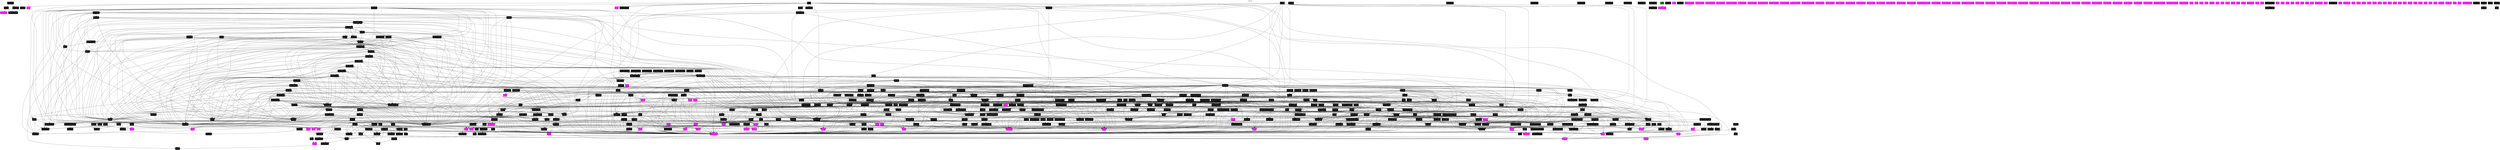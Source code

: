 digraph GRAPH_0 {

  // Generated by Graph::Easy 0.76 at Thu Nov 12 16:29:47 2020

  edge [ arrowhead=normal ];
  graph [ label="Call Gdl", labelloc=top ];
  node [
    fillcolor=white,
    fontsize=11,
    shape=box,
    style=filled ];

  0 [ color="#000000", fillcolor="#000000", fontcolor="#ffffff", label=".init_proc\l" ]
  1 [ color="#000000", fillcolor="#ff00ff", fontcolor="#ffffff", label=".strcmp\l" ]
  10 [ color="#000000", fillcolor="#ff00ff", fontcolor="#ffffff", label=".fclose\l" ]
  100 [ color="#000000", fillcolor="#000000", fontcolor="#ffffff", label="truncate_path\l" ]
  101 [ color="#000000", fillcolor="#000000", fontcolor="#ffffff", label="left\l" ]
  102 [ color="#000000", fillcolor="#000000", fontcolor="#ffffff", label="is_space\l" ]
  103 [ color="#000000", fillcolor="#000000", fontcolor="#ffffff", label="skip_whitespaces\l" ]
  104 [ color="#000000", fillcolor="#000000", fontcolor="#ffffff", label="cur\l" ]
  105 [ color="#000000", fillcolor="#000000", fontcolor="#ffffff", label="test_and_skip\l" ]
  106 [ color="#000000", fillcolor="#000000", fontcolor="#ffffff", label="is_alpha\l" ]
  107 [ color="#000000", fillcolor="#000000", fontcolor="#ffffff", label="is_digit\l" ]
  108 [ color="#000000", fillcolor="#000000", fontcolor="#ffffff", label="is_hex_digit\l" ]
  109 [ color="#000000", fillcolor="#000000", fontcolor="#ffffff", label="get_escape_len\l" ]
  11 [ color="#000000", fillcolor="#ff00ff", fontcolor="#ffffff", label=".memcmp\l" ]
  110 [ color="#000000", fillcolor="#000000", fontcolor="#ffffff", label="parse_identifier\l" ]
  111 [ color="#000000", fillcolor="#000000", fontcolor="#ffffff", label="get_utf8_char_len\l" ]
  112 [ color="#000000", fillcolor="#000000", fontcolor="#ffffff", label="parse_string\l" ]
  113 [ color="#000000", fillcolor="#000000", fontcolor="#ffffff", label="parse_number\l" ]
  114 [ color="#000000", fillcolor="#000000", fontcolor="#ffffff", label="parse_array\l" ]
  115 [ color="#000000", fillcolor="#000000", fontcolor="#ffffff", label="expect\l" ]
  116 [ color="#000000", fillcolor="#000000", fontcolor="#ffffff", label="parse_value\l" ]
  117 [ color="#000000", fillcolor="#000000", fontcolor="#ffffff", label="parse_key\l" ]
  118 [ color="#000000", fillcolor="#000000", fontcolor="#ffffff", label="parse_pair\l" ]
  119 [ color="#000000", fillcolor="#000000", fontcolor="#ffffff", label="parse_object\l" ]
  12 [ color="#000000", fillcolor="#ff00ff", fontcolor="#ffffff", label=".__stack_chk_fail\l" ]
  120 [ color="#000000", fillcolor="#000000", fontcolor="#ffffff", label="doit\l" ]
  121 [ color="#000000", fillcolor="#000000", fontcolor="#ffffff", label="json_escape\l" ]
  122 [ color="#000000", fillcolor="#000000", fontcolor="#ffffff", label="json_printer_buf\l" ]
  123 [ color="#000000", fillcolor="#000000", fontcolor="#ffffff", label="json_printer_file\l" ]
  124 [ color="#000000", fillcolor="#000000", fontcolor="#ffffff", label="b64idx\l" ]
  125 [ color="#000000", fillcolor="#000000", fontcolor="#ffffff", label="b64rev\l" ]
  126 [ color="#000000", fillcolor="#000000", fontcolor="#ffffff", label="hexdec\l" ]
  127 [ color="#000000", fillcolor="#000000", fontcolor="#ffffff", label="b64enc\l" ]
  128 [ color="#000000", fillcolor="#000000", fontcolor="#ffffff", label="b64dec\l" ]
  129 [ color="#000000", fillcolor="#000000", fontcolor="#ffffff", label="json_vprintf\l" ]
  13 [ color="#000000", fillcolor="#ff00ff", fontcolor="#ffffff", label=".fseek\l" ]
  130 [ color="#000000", fillcolor="#000000", fontcolor="#ffffff", label="json_printf\l" ]
  131 [ color="#000000", fillcolor="#000000", fontcolor="#ffffff", label="json_printf_array\l" ]
  132 [ color="#000000", fillcolor="#000000", fontcolor="#ffffff", label="json_walk\l" ]
  133 [ color="#000000", fillcolor="#000000", fontcolor="#ffffff", label="json_scanf_array_elem_cb\l" ]
  134 [ color="#000000", fillcolor="#000000", fontcolor="#ffffff", label="json_scanf_array_elem\l" ]
  135 [ color="#000000", fillcolor="#000000", fontcolor="#ffffff", label="json_unescape\l" ]
  136 [ color="#000000", fillcolor="#000000", fontcolor="#ffffff", label="json_scanf_cb\l" ]
  137 [ color="#000000", fillcolor="#000000", fontcolor="#ffffff", label="json_vscanf\l" ]
  138 [ color="#000000", fillcolor="#000000", fontcolor="#ffffff", label="json_scanf\l" ]
  139 [ color="#000000", fillcolor="#000000", fontcolor="#ffffff", label="json_vfprintf\l" ]
  14 [ color="#000000", fillcolor="#ff00ff", fontcolor="#ffffff", label=".fwrite\l" ]
  140 [ color="#000000", fillcolor="#000000", fontcolor="#ffffff", label="json_fprintf\l" ]
  141 [ color="#000000", fillcolor="#000000", fontcolor="#ffffff", label="json_fread\l" ]
  142 [ color="#000000", fillcolor="#000000", fontcolor="#ffffff", label="get_matched_prefix_len\l" ]
  143 [ color="#000000", fillcolor="#000000", fontcolor="#ffffff", label="json_vsetf_cb\l" ]
  144 [ color="#000000", fillcolor="#000000", fontcolor="#ffffff", label="json_vsetf\l" ]
  145 [ color="#000000", fillcolor="#000000", fontcolor="#ffffff", label="json_setf\l" ]
  146 [ color="#000000", fillcolor="#000000", fontcolor="#ffffff", label="indent\l" ]
  147 [ color="#000000", fillcolor="#000000", fontcolor="#ffffff", label="print_key\l" ]
  148 [ color="#000000", fillcolor="#000000", fontcolor="#ffffff", label="prettify_cb\l" ]
  149 [ color="#000000", fillcolor="#000000", fontcolor="#ffffff", label="json_prettify\l" ]
  15 [ color="#000000", fillcolor="#ff00ff", fontcolor="#ffffff", label=".fread\l" ]
  150 [ color="#000000", fillcolor="#000000", fontcolor="#ffffff", label="json_prettify_file\l" ]
  151 [ color="#000000", fillcolor="#000000", fontcolor="#ffffff", label="next_set_key\l" ]
  152 [ color="#000000", fillcolor="#000000", fontcolor="#ffffff", label="next_cb\l" ]
  153 [ color="#000000", fillcolor="#000000", fontcolor="#ffffff", label="json_next\l" ]
  154 [ color="#000000", fillcolor="#000000", fontcolor="#ffffff", label="json_next_key\l" ]
  155 [ color="#000000", fillcolor="#000000", fontcolor="#ffffff", label="json_next_elem\l" ]
  156 [ color="#000000", fillcolor="#000000", fontcolor="#ffffff", label="ffi_set_word\l" ]
  157 [ color="#000000", fillcolor="#000000", fontcolor="#ffffff", label="ffi_set_bool\l" ]
  158 [ color="#000000", fillcolor="#000000", fontcolor="#ffffff", label="ffi_set_ptr\l" ]
  159 [ color="#000000", fillcolor="#000000", fontcolor="#ffffff", label="ffi_set_double\l" ]
  16 [ color="#000000", fillcolor="#ff00ff", fontcolor="#ffffff", label=".realloc\l" ]
  160 [ color="#000000", fillcolor="#000000", fontcolor="#ffffff", label="ffi_set_float\l" ]
  161 [ color="#000000", fillcolor="#000000", fontcolor="#ffffff", label="ffi_call\l" ]
  162 [ color="#000000", fillcolor="#000000", fontcolor="#ffffff", label="v_sprintf_s\l" ]
  163 [ color="#000000", fillcolor="#000000", fontcolor="#ffffff", label="mjs_mk_array\l" ]
  164 [ color="#000000", fillcolor="#000000", fontcolor="#ffffff", label="mjs_is_array\l" ]
  165 [ color="#000000", fillcolor="#000000", fontcolor="#ffffff", label="mjs_array_get\l" ]
  166 [ color="#000000", fillcolor="#000000", fontcolor="#ffffff", label="mjs_array_get2\l" ]
  167 [ color="#000000", fillcolor="#000000", fontcolor="#ffffff", label="mjs_array_length\l" ]
  168 [ color="#000000", fillcolor="#000000", fontcolor="#ffffff", label="mjs_array_set\l" ]
  169 [ color="#000000", fillcolor="#000000", fontcolor="#ffffff", label="mjs_array_del\l" ]
  17 [ color="#000000", fillcolor="#ff00ff", fontcolor="#ffffff", label=".malloc\l" ]
  170 [ color="#000000", fillcolor="#000000", fontcolor="#ffffff", label="mjs_array_push\l" ]
  171 [ color="#000000", fillcolor="#000000", fontcolor="#ffffff", label="mjs_array_push_internal\l" ]
  172 [ color="#000000", fillcolor="#000000", fontcolor="#ffffff", label="move_item\l" ]
  173 [ color="#000000", fillcolor="#000000", fontcolor="#ffffff", label="mjs_array_splice\l" ]
  174 [ color="#000000", fillcolor="#000000", fontcolor="#ffffff", label="add_lineno_map_item\l" ]
  175 [ color="#000000", fillcolor="#000000", fontcolor="#ffffff", label="emit_byte\l" ]
  176 [ color="#000000", fillcolor="#000000", fontcolor="#ffffff", label="emit_int\l" ]
  177 [ color="#000000", fillcolor="#000000", fontcolor="#ffffff", label="emit_str\l" ]
  178 [ color="#000000", fillcolor="#000000", fontcolor="#ffffff", label="mjs_bcode_insert_offset\l" ]
  179 [ color="#000000", fillcolor="#000000", fontcolor="#ffffff", label="mjs_bcode_part_add\l" ]
  18 [ color="#000000", fillcolor="#ff00ff", fontcolor="#ffffff", label=".puts\l" ]
  180 [ color="#000000", fillcolor="#000000", fontcolor="#ffffff", label="mjs_bcode_part_get\l" ]
  181 [ color="#000000", fillcolor="#000000", fontcolor="#ffffff", label="mjs_bcode_part_get_by_offset\l" ]
  182 [ color="#000000", fillcolor="#000000", fontcolor="#ffffff", label="mjs_bcode_parts_cnt\l" ]
  183 [ color="#000000", fillcolor="#000000", fontcolor="#ffffff", label="mjs_bcode_commit\l" ]
  184 [ color="#000000", fillcolor="#000000", fontcolor="#ffffff", label="mjs_print\l" ]
  185 [ color="#000000", fillcolor="#000000", fontcolor="#ffffff", label="mjs_get_loaded_file_bcode\l" ]
  186 [ color="#000000", fillcolor="#000000", fontcolor="#ffffff", label="mjs_load\l" ]
  187 [ color="#000000", fillcolor="#000000", fontcolor="#ffffff", label="mjs_get_mjs\l" ]
  188 [ color="#000000", fillcolor="#000000", fontcolor="#ffffff", label="mjs_chr\l" ]
  189 [ color="#000000", fillcolor="#000000", fontcolor="#ffffff", label="mjs_do_gc\l" ]
  19 [ color="#000000", fillcolor="#ff00ff", fontcolor="#ffffff", label=".modf\l" ]
  190 [ color="#000000", fillcolor="#000000", fontcolor="#ffffff", label="mjs_init_builtin\l" ]
  191 [ color="#000000", fillcolor="#000000", fontcolor="#ffffff", label="mjs_to_string\l" ]
  192 [ color="#000000", fillcolor="#000000", fontcolor="#ffffff", label="mjs_to_boolean_v\l" ]
  193 [ color="#000000", fillcolor="#000000", fontcolor="#ffffff", label="mjs_is_truthy\l" ]
  194 [ color="#000000", fillcolor="#000000", fontcolor="#ffffff", label="mjs_destroy\l" ]
  195 [ color="#000000", fillcolor="#000000", fontcolor="#ffffff", label="mjs_create\l" ]
  196 [ color="#000000", fillcolor="#000000", fontcolor="#ffffff", label="mjs_set_errorf\l" ]
  197 [ color="#000000", fillcolor="#000000", fontcolor="#ffffff", label="mjs_prepend_errorf\l" ]
  198 [ color="#000000", fillcolor="#000000", fontcolor="#ffffff", label="mjs_print_error\l" ]
  199 [ color="#000000", fillcolor="#000000", fontcolor="#ffffff", label="mjs_die\l" ]
  2 [ color="#000000", fillcolor="#ff00ff", fontcolor="#ffffff", label=".printf\l" ]
  20 [ color="#000000", fillcolor="#ff00ff", fontcolor="#ffffff", label=".strtoul\l" ]
  200 [ color="#000000", fillcolor="#000000", fontcolor="#ffffff", label="mjs_strerror\l" ]
  201 [ color="#000000", fillcolor="#000000", fontcolor="#ffffff", label="mjs_get_func_addr\l" ]
  202 [ color="#000000", fillcolor="#000000", fontcolor="#ffffff", label="mjs_get_type\l" ]
  203 [ color="#000000", fillcolor="#000000", fontcolor="#ffffff", label="mjs_get_global\l" ]
  204 [ color="#000000", fillcolor="#000000", fontcolor="#ffffff", label="mjs_append_stack_trace_line\l" ]
  205 [ color="#000000", fillcolor="#000000", fontcolor="#ffffff", label="mjs_gen_stack_trace\l" ]
  206 [ color="#000000", fillcolor="#000000", fontcolor="#ffffff", label="mjs_own\l" ]
  207 [ color="#000000", fillcolor="#000000", fontcolor="#ffffff", label="mjs_disown\l" ]
  208 [ color="#000000", fillcolor="#000000", fontcolor="#ffffff", label="mjs_getretvalpos\l" ]
  209 [ color="#000000", fillcolor="#000000", fontcolor="#ffffff", label="mjs_nargs\l" ]
  21 [ color="#000000", fillcolor="#ff00ff", fontcolor="#ffffff", label=".strchr\l" ]
  210 [ color="#000000", fillcolor="#000000", fontcolor="#ffffff", label="mjs_arg\l" ]
  211 [ color="#000000", fillcolor="#000000", fontcolor="#ffffff", label="mjs_return\l" ]
  212 [ color="#000000", fillcolor="#000000", fontcolor="#ffffff", label="vtop\l" ]
  213 [ color="#000000", fillcolor="#000000", fontcolor="#ffffff", label="mjs_stack_size\l" ]
  214 [ color="#000000", fillcolor="#000000", fontcolor="#ffffff", label="vptr\l" ]
  215 [ color="#000000", fillcolor="#000000", fontcolor="#ffffff", label="mjs_pop\l" ]
  216 [ color="#000000", fillcolor="#000000", fontcolor="#ffffff", label="push_mjs_val\l" ]
  217 [ color="#000000", fillcolor="#000000", fontcolor="#ffffff", label="mjs_pop_val\l" ]
  218 [ color="#000000", fillcolor="#000000", fontcolor="#ffffff", label="mjs_push\l" ]
  219 [ color="#000000", fillcolor="#000000", fontcolor="#ffffff", label="mjs_set_generate_jsc\l" ]
  22 [ color="#000000", fillcolor="#ff00ff", fontcolor="#ffffff", label=".strlen\l" ]
  220 [ color="#000000", fillcolor="#000000", fontcolor="#ffffff", label="mjs_mem_to_ptr\l" ]
  221 [ color="#000000", fillcolor="#000000", fontcolor="#ffffff", label="mjs_mem_get_ptr\l" ]
  222 [ color="#000000", fillcolor="#000000", fontcolor="#ffffff", label="mjs_mem_set_ptr\l" ]
  223 [ color="#000000", fillcolor="#000000", fontcolor="#ffffff", label="mjs_mem_get_dbl\l" ]
  224 [ color="#000000", fillcolor="#000000", fontcolor="#ffffff", label="mjs_mem_set_dbl\l" ]
  225 [ color="#000000", fillcolor="#000000", fontcolor="#ffffff", label="mjs_mem_get_uint\l" ]
  226 [ color="#000000", fillcolor="#000000", fontcolor="#ffffff", label="mjs_mem_get_int\l" ]
  227 [ color="#000000", fillcolor="#000000", fontcolor="#ffffff", label="mjs_mem_set_uint\l" ]
  228 [ color="#000000", fillcolor="#000000", fontcolor="#ffffff", label="mjs_mem_set_int\l" ]
  229 [ color="#000000", fillcolor="#000000", fontcolor="#ffffff", label="call_stack_push_frame\l" ]
  23 [ color="#000000", fillcolor="#ff00ff", fontcolor="#ffffff", label=".__libc_start_main\l" ]
  230 [ color="#000000", fillcolor="#000000", fontcolor="#ffffff", label="call_stack_restore_frame\l" ]
  231 [ color="#000000", fillcolor="#000000", fontcolor="#ffffff", label="mjs_find_scope\l" ]
  232 [ color="#000000", fillcolor="#000000", fontcolor="#ffffff", label="mjs_get_this\l" ]
  233 [ color="#000000", fillcolor="#000000", fontcolor="#ffffff", label="do_arith_op\l" ]
  234 [ color="#000000", fillcolor="#000000", fontcolor="#ffffff", label="set_no_autoconversion_error\l" ]
  235 [ color="#000000", fillcolor="#000000", fontcolor="#ffffff", label="do_op\l" ]
  236 [ color="#000000", fillcolor="#000000", fontcolor="#ffffff", label="op_assign\l" ]
  237 [ color="#000000", fillcolor="#000000", fontcolor="#ffffff", label="check_equal\l" ]
  238 [ color="#000000", fillcolor="#000000", fontcolor="#ffffff", label="exec_expr\l" ]
  239 [ color="#000000", fillcolor="#000000", fontcolor="#ffffff", label="getprop_builtin_string\l" ]
  24 [ color="#000000", fillcolor="#ff00ff", fontcolor="#ffffff", label=".fprintf\l" ]
  240 [ color="#000000", fillcolor="#000000", fontcolor="#ffffff", label="getprop_builtin_array\l" ]
  241 [ color="#000000", fillcolor="#000000", fontcolor="#ffffff", label="getprop_builtin_foreign\l" ]
  242 [ color="#000000", fillcolor="#000000", fontcolor="#ffffff", label="getprop_builtin\l" ]
  243 [ color="#000000", fillcolor="#000000", fontcolor="#ffffff", label="mjs_execute\l" ]
  244 [ color="#000000", fillcolor="#000000", fontcolor="#ffffff", label="mjs_exec_internal\l" ]
  245 [ color="#000000", fillcolor="#000000", fontcolor="#ffffff", label="mjs_exec\l" ]
  246 [ color="#000000", fillcolor="#000000", fontcolor="#ffffff", label="mjs_exec_file\l" ]
  247 [ color="#000000", fillcolor="#000000", fontcolor="#ffffff", label="mjs_call\l" ]
  248 [ color="#000000", fillcolor="#000000", fontcolor="#ffffff", label="mjs_apply\l" ]
  249 [ color="#000000", fillcolor="#000000", fontcolor="#ffffff", label="mjs_set_ffi_resolver\l" ]
  25 [ color="#000000", fillcolor="#ff00ff", fontcolor="#ffffff", label=".dlsym\l" ]
  250 [ color="#000000", fillcolor="#000000", fontcolor="#ffffff", label="parse_cval_type\l" ]
  251 [ color="#000000", fillcolor="#000000", fontcolor="#ffffff", label="mjs_parse_ffi_signature\l" ]
  252 [ color="#000000", fillcolor="#000000", fontcolor="#ffffff", label="ffi_cb_impl_generic\l" ]
  253 [ color="#000000", fillcolor="#000000", fontcolor="#ffffff", label="ffi_init_cb_data_wwww\l" ]
  254 [ color="#000000", fillcolor="#000000", fontcolor="#ffffff", label="ffi_cb_impl_wpwwwww\l" ]
  255 [ color="#000000", fillcolor="#000000", fontcolor="#ffffff", label="ffi_cb_impl_wwpwwww\l" ]
  256 [ color="#000000", fillcolor="#000000", fontcolor="#ffffff", label="ffi_cb_impl_wwwpwww\l" ]
  257 [ color="#000000", fillcolor="#000000", fontcolor="#ffffff", label="ffi_cb_impl_wwwwpww\l" ]
  258 [ color="#000000", fillcolor="#000000", fontcolor="#ffffff", label="ffi_cb_impl_wwwwwpw\l" ]
  259 [ color="#000000", fillcolor="#000000", fontcolor="#ffffff", label="ffi_cb_impl_wwwwwwp\l" ]
  26 [ color="#000000", fillcolor="#ff00ff", fontcolor="#ffffff", label=".ftell\l" ]
  260 [ color="#000000", fillcolor="#000000", fontcolor="#ffffff", label="ffi_cb_impl_wpd\l" ]
  261 [ color="#000000", fillcolor="#000000", fontcolor="#ffffff", label="ffi_cb_impl_wdp\l" ]
  262 [ color="#000000", fillcolor="#000000", fontcolor="#ffffff", label="ffi_get_matching\l" ]
  263 [ color="#000000", fillcolor="#000000", fontcolor="#ffffff", label="get_cb_impl_by_signature\l" ]
  264 [ color="#000000", fillcolor="#000000", fontcolor="#ffffff", label="mjs_ffi_sig_to_value\l" ]
  265 [ color="#000000", fillcolor="#000000", fontcolor="#ffffff", label="mjs_is_ffi_sig\l" ]
  266 [ color="#000000", fillcolor="#000000", fontcolor="#ffffff", label="mjs_get_ffi_sig_struct\l" ]
  267 [ color="#000000", fillcolor="#000000", fontcolor="#ffffff", label="mjs_mk_ffi_sig\l" ]
  268 [ color="#000000", fillcolor="#000000", fontcolor="#ffffff", label="mjs_ffi_sig_destructor\l" ]
  269 [ color="#000000", fillcolor="#000000", fontcolor="#ffffff", label="mjs_ffi_call\l" ]
  27 [ color="#000000", fillcolor="#ff00ff", fontcolor="#ffffff", label=".__isoc99_sscanf\l" ]
  270 [ color="#000000", fillcolor="#000000", fontcolor="#ffffff", label="mjs_ffi_call2\l" ]
  271 [ color="#000000", fillcolor="#000000", fontcolor="#ffffff", label="mjs_ffi_cb_free\l" ]
  272 [ color="#000000", fillcolor="#000000", fontcolor="#ffffff", label="mjs_ffi_args_free_list\l" ]
  273 [ color="#000000", fillcolor="#000000", fontcolor="#ffffff", label="mjs_ffi_sig_init\l" ]
  274 [ color="#000000", fillcolor="#000000", fontcolor="#ffffff", label="mjs_ffi_sig_copy\l" ]
  275 [ color="#000000", fillcolor="#000000", fontcolor="#ffffff", label="mjs_ffi_sig_free\l" ]
  276 [ color="#000000", fillcolor="#000000", fontcolor="#ffffff", label="mjs_ffi_sig_set_val_type\l" ]
  277 [ color="#000000", fillcolor="#000000", fontcolor="#ffffff", label="mjs_ffi_sig_validate\l" ]
  278 [ color="#000000", fillcolor="#000000", fontcolor="#ffffff", label="mjs_ffi_is_regular_word\l" ]
  279 [ color="#000000", fillcolor="#000000", fontcolor="#ffffff", label="mjs_ffi_is_regular_word_or_void\l" ]
  28 [ color="#000000", fillcolor="#ff00ff", fontcolor="#ffffff", label=".fopen\l" ]
  280 [ color="#000000", fillcolor="#000000", fontcolor="#ffffff", label="new_object\l" ]
  281 [ color="#000000", fillcolor="#000000", fontcolor="#ffffff", label="new_property\l" ]
  282 [ color="#000000", fillcolor="#000000", fontcolor="#ffffff", label="new_ffi_sig\l" ]
  283 [ color="#000000", fillcolor="#000000", fontcolor="#ffffff", label="gc_arena_init\l" ]
  284 [ color="#000000", fillcolor="#000000", fontcolor="#ffffff", label="gc_arena_destroy\l" ]
  285 [ color="#000000", fillcolor="#000000", fontcolor="#ffffff", label="gc_free_block\l" ]
  286 [ color="#000000", fillcolor="#000000", fontcolor="#ffffff", label="gc_new_block\l" ]
  287 [ color="#000000", fillcolor="#000000", fontcolor="#ffffff", label="gc_arena_is_gc_needed\l" ]
  288 [ color="#000000", fillcolor="#000000", fontcolor="#ffffff", label="gc_strings_is_gc_needed\l" ]
  289 [ color="#000000", fillcolor="#000000", fontcolor="#ffffff", label="gc_alloc_cell\l" ]
  29 [ color="#000000", fillcolor="#ff00ff", fontcolor="#ffffff", label=".memset\l" ]
  290 [ color="#000000", fillcolor="#000000", fontcolor="#ffffff", label="gc_sweep\l" ]
  291 [ color="#000000", fillcolor="#000000", fontcolor="#ffffff", label="gc_mark_ffi_sig\l" ]
  292 [ color="#000000", fillcolor="#000000", fontcolor="#ffffff", label="gc_mark_object\l" ]
  293 [ color="#000000", fillcolor="#000000", fontcolor="#ffffff", label="gc_mark_string\l" ]
  294 [ color="#000000", fillcolor="#000000", fontcolor="#ffffff", label="gc_mark\l" ]
  295 [ color="#000000", fillcolor="#000000", fontcolor="#ffffff", label="gc_string_mjs_val_to_offset\l" ]
  296 [ color="#000000", fillcolor="#000000", fontcolor="#ffffff", label="gc_string_val_from_offset\l" ]
  297 [ color="#000000", fillcolor="#000000", fontcolor="#ffffff", label="gc_compact_strings\l" ]
  298 [ color="#000000", fillcolor="#000000", fontcolor="#ffffff", label="maybe_gc\l" ]
  299 [ color="#000000", fillcolor="#000000", fontcolor="#ffffff", label="gc_mark_val_array\l" ]
  3 [ color="#000000", fillcolor="#ff00ff", fontcolor="#ffffff", label=".strcspn\l" ]
  30 [ color="#000000", fillcolor="#ff00ff", fontcolor="#ffffff", label=".snprintf\l" ]
  300 [ color="#000000", fillcolor="#000000", fontcolor="#ffffff", label="gc_mark_mbuf_pt\l" ]
  301 [ color="#000000", fillcolor="#000000", fontcolor="#ffffff", label="gc_mark_mbuf_val\l" ]
  302 [ color="#000000", fillcolor="#000000", fontcolor="#ffffff", label="gc_mark_ffi_cbargs_list\l" ]
  303 [ color="#000000", fillcolor="#000000", fontcolor="#ffffff", label="mjs_gc\l" ]
  304 [ color="#000000", fillcolor="#000000", fontcolor="#ffffff", label="gc_check_val\l" ]
  305 [ color="#000000", fillcolor="#000000", fontcolor="#ffffff", label="gc_check_ptr\l" ]
  306 [ color="#000000", fillcolor="#000000", fontcolor="#ffffff", label="should_skip_for_json\l" ]
  307 [ color="#000000", fillcolor="#000000", fontcolor="#ffffff", label="append_hex\l" ]
  308 [ color="#000000", fillcolor="#000000", fontcolor="#ffffff", label="snquote\l" ]
  309 [ color="#000000", fillcolor="#000000", fontcolor="#ffffff", label="to_json_or_debug\l" ]
  31 [ color="#000000", fillcolor="#ff00ff", fontcolor="#ffffff", label=".putchar\l" ]
  310 [ color="#000000", fillcolor="#000000", fontcolor="#ffffff", label="mjs_json_stringify\l" ]
  311 [ color="#000000", fillcolor="#000000", fontcolor="#ffffff", label="alloc_json_frame\l" ]
  312 [ color="#000000", fillcolor="#000000", fontcolor="#ffffff", label="free_json_frame\l" ]
  313 [ color="#000000", fillcolor="#000000", fontcolor="#ffffff", label="frozen_cb\l" ]
  314 [ color="#000000", fillcolor="#000000", fontcolor="#ffffff", label="mjs_json_parse\l" ]
  315 [ color="#000000", fillcolor="#000000", fontcolor="#ffffff", label="mjs_op_json_stringify\l" ]
  316 [ color="#000000", fillcolor="#000000", fontcolor="#ffffff", label="mjs_op_json_parse\l" ]
  317 [ color="#000000", fillcolor="#000000", fontcolor="#ffffff", label="main\l" ]
  318 [ color="#000000", fillcolor="#000000", fontcolor="#ffffff", label="mjs_object_to_value\l" ]
  319 [ color="#000000", fillcolor="#000000", fontcolor="#ffffff", label="get_object_struct\l" ]
  32 [ color="#000000", fillcolor="#ff00ff", fontcolor="#ffffff", label=".memchr\l" ]
  320 [ color="#000000", fillcolor="#000000", fontcolor="#ffffff", label="mjs_mk_object\l" ]
  321 [ color="#000000", fillcolor="#000000", fontcolor="#ffffff", label="mjs_is_object\l" ]
  322 [ color="#000000", fillcolor="#000000", fontcolor="#ffffff", label="mjs_get_own_property\l" ]
  323 [ color="#000000", fillcolor="#000000", fontcolor="#ffffff", label="mjs_get_own_property_v\l" ]
  324 [ color="#000000", fillcolor="#000000", fontcolor="#ffffff", label="mjs_mk_property\l" ]
  325 [ color="#000000", fillcolor="#000000", fontcolor="#ffffff", label="mjs_get\l" ]
  326 [ color="#000000", fillcolor="#000000", fontcolor="#ffffff", label="mjs_get_v\l" ]
  327 [ color="#000000", fillcolor="#000000", fontcolor="#ffffff", label="mjs_get_v_proto\l" ]
  328 [ color="#000000", fillcolor="#000000", fontcolor="#ffffff", label="mjs_set\l" ]
  329 [ color="#000000", fillcolor="#000000", fontcolor="#ffffff", label="mjs_set_v\l" ]
  33 [ color="#000000", fillcolor="#ff00ff", fontcolor="#ffffff", label=".strncpy\l" ]
  330 [ color="#000000", fillcolor="#000000", fontcolor="#ffffff", label="mjs_set_internal\l" ]
  331 [ color="#000000", fillcolor="#000000", fontcolor="#ffffff", label="mjs_destroy_property\l" ]
  332 [ color="#000000", fillcolor="#000000", fontcolor="#ffffff", label="mjs_del\l" ]
  333 [ color="#000000", fillcolor="#000000", fontcolor="#ffffff", label="mjs_next\l" ]
  334 [ color="#000000", fillcolor="#000000", fontcolor="#ffffff", label="mjs_op_create_object\l" ]
  335 [ color="#000000", fillcolor="#000000", fontcolor="#ffffff", label="mjs_struct_to_obj\l" ]
  336 [ color="#000000", fillcolor="#000000", fontcolor="#ffffff", label="ptest\l" ]
  337 [ color="#000000", fillcolor="#000000", fontcolor="#ffffff", label="findtok\l" ]
  338 [ color="#000000", fillcolor="#000000", fontcolor="#ffffff", label="emit_op\l" ]
  339 [ color="#000000", fillcolor="#000000", fontcolor="#ffffff", label="emit_init_offset\l" ]
  34 [ color="#000000", fillcolor="#ff00ff", fontcolor="#ffffff", label=".strtod\l" ]
  340 [ color="#000000", fillcolor="#000000", fontcolor="#ffffff", label="parse_statement_list\l" ]
  341 [ color="#000000", fillcolor="#000000", fontcolor="#ffffff", label="parse_block\l" ]
  342 [ color="#000000", fillcolor="#000000", fontcolor="#ffffff", label="parse_function\l" ]
  343 [ color="#000000", fillcolor="#000000", fontcolor="#ffffff", label="parse_object_literal\l" ]
  344 [ color="#000000", fillcolor="#000000", fontcolor="#ffffff", label="parse_array_literal\l" ]
  345 [ color="#000000", fillcolor="#000000", fontcolor="#ffffff", label="parse_literal\l" ]
  346 [ color="#000000", fillcolor="#000000", fontcolor="#ffffff", label="parse_call_dot_mem\l" ]
  347 [ color="#000000", fillcolor="#000000", fontcolor="#ffffff", label="parse_postfix\l" ]
  348 [ color="#000000", fillcolor="#000000", fontcolor="#ffffff", label="parse_unary\l" ]
  349 [ color="#000000", fillcolor="#000000", fontcolor="#ffffff", label="parse_mul_div_rem\l" ]
  35 [ color="#000000", fillcolor="#ff00ff", fontcolor="#ffffff", label=".vfprintf\l" ]
  350 [ color="#000000", fillcolor="#000000", fontcolor="#ffffff", label="parse_plus_minus\l" ]
  351 [ color="#000000", fillcolor="#000000", fontcolor="#ffffff", label="parse_shifts\l" ]
  352 [ color="#000000", fillcolor="#000000", fontcolor="#ffffff", label="parse_comparison\l" ]
  353 [ color="#000000", fillcolor="#000000", fontcolor="#ffffff", label="parse_equality\l" ]
  354 [ color="#000000", fillcolor="#000000", fontcolor="#ffffff", label="parse_bitwise_and\l" ]
  355 [ color="#000000", fillcolor="#000000", fontcolor="#ffffff", label="parse_bitwise_xor\l" ]
  356 [ color="#000000", fillcolor="#000000", fontcolor="#ffffff", label="parse_bitwise_or\l" ]
  357 [ color="#000000", fillcolor="#000000", fontcolor="#ffffff", label="parse_logical_and\l" ]
  358 [ color="#000000", fillcolor="#000000", fontcolor="#ffffff", label="parse_logical_or\l" ]
  359 [ color="#000000", fillcolor="#000000", fontcolor="#ffffff", label="parse_ternary\l" ]
  36 [ color="#000000", fillcolor="#ff00ff", fontcolor="#ffffff", label=".strrchr\l" ]
  360 [ color="#000000", fillcolor="#000000", fontcolor="#ffffff", label="parse_assignment\l" ]
  361 [ color="#000000", fillcolor="#000000", fontcolor="#ffffff", label="parse_expr\l" ]
  362 [ color="#000000", fillcolor="#000000", fontcolor="#ffffff", label="parse_let\l" ]
  363 [ color="#000000", fillcolor="#000000", fontcolor="#ffffff", label="parse_block_or_stmt\l" ]
  364 [ color="#000000", fillcolor="#000000", fontcolor="#ffffff", label="parse_for_in\l" ]
  365 [ color="#000000", fillcolor="#000000", fontcolor="#ffffff", label="check_for_in\l" ]
  366 [ color="#000000", fillcolor="#000000", fontcolor="#ffffff", label="parse_for\l" ]
  367 [ color="#000000", fillcolor="#000000", fontcolor="#ffffff", label="parse_while\l" ]
  368 [ color="#000000", fillcolor="#000000", fontcolor="#ffffff", label="parse_if\l" ]
  369 [ color="#000000", fillcolor="#000000", fontcolor="#ffffff", label="parse_return\l" ]
  37 [ color="#000000", fillcolor="#ff00ff", fontcolor="#ffffff", label=".fputc\l" ]
  370 [ color="#000000", fillcolor="#000000", fontcolor="#ffffff", label="parse_statement\l" ]
  371 [ color="#000000", fillcolor="#000000", fontcolor="#ffffff", label="mjs_parse\l" ]
  372 [ color="#000000", fillcolor="#000000", fontcolor="#ffffff", label="mjs_mk_null\l" ]
  373 [ color="#000000", fillcolor="#000000", fontcolor="#ffffff", label="mjs_is_null\l" ]
  374 [ color="#000000", fillcolor="#000000", fontcolor="#ffffff", label="mjs_mk_undefined\l" ]
  375 [ color="#000000", fillcolor="#000000", fontcolor="#ffffff", label="mjs_is_undefined\l" ]
  376 [ color="#000000", fillcolor="#000000", fontcolor="#ffffff", label="mjs_mk_number\l" ]
  377 [ color="#000000", fillcolor="#000000", fontcolor="#ffffff", label="get_double\l" ]
  378 [ color="#000000", fillcolor="#000000", fontcolor="#ffffff", label="mjs_get_double\l" ]
  379 [ color="#000000", fillcolor="#000000", fontcolor="#ffffff", label="mjs_get_int\l" ]
  38 [ color="#000000", fillcolor="#ff00ff", fontcolor="#ffffff", label=".sprintf\l" ]
  380 [ color="#000000", fillcolor="#000000", fontcolor="#ffffff", label="mjs_get_int32\l" ]
  381 [ color="#000000", fillcolor="#000000", fontcolor="#ffffff", label="mjs_is_number\l" ]
  382 [ color="#000000", fillcolor="#000000", fontcolor="#ffffff", label="mjs_mk_boolean\l" ]
  383 [ color="#000000", fillcolor="#000000", fontcolor="#ffffff", label="mjs_get_bool\l" ]
  384 [ color="#000000", fillcolor="#000000", fontcolor="#ffffff", label="mjs_is_boolean\l" ]
  385 [ color="#000000", fillcolor="#000000", fontcolor="#ffffff", label="mjs_pointer_to_value\l" ]
  386 [ color="#000000", fillcolor="#000000", fontcolor="#ffffff", label="mjs_legit_pointer_to_value\l" ]
  387 [ color="#000000", fillcolor="#000000", fontcolor="#ffffff", label="get_ptr\l" ]
  388 [ color="#000000", fillcolor="#000000", fontcolor="#ffffff", label="mjs_get_ptr\l" ]
  389 [ color="#000000", fillcolor="#000000", fontcolor="#ffffff", label="mjs_mk_foreign\l" ]
  39 [ color="#000000", fillcolor="#ff00ff", fontcolor="#ffffff", label=".vsnprintf\l" ]
  390 [ color="#000000", fillcolor="#000000", fontcolor="#ffffff", label="mjs_mk_foreign_func\l" ]
  391 [ color="#000000", fillcolor="#000000", fontcolor="#ffffff", label="mjs_is_foreign\l" ]
  392 [ color="#000000", fillcolor="#000000", fontcolor="#ffffff", label="mjs_mk_function\l" ]
  393 [ color="#000000", fillcolor="#000000", fontcolor="#ffffff", label="mjs_is_function\l" ]
  394 [ color="#000000", fillcolor="#000000", fontcolor="#ffffff", label="mjs_op_isnan\l" ]
  395 [ color="#000000", fillcolor="#000000", fontcolor="#ffffff", label="chartorune\l" ]
  396 [ color="#000000", fillcolor="#000000", fontcolor="#ffffff", label="runetochar\l" ]
  397 [ color="#000000", fillcolor="#000000", fontcolor="#ffffff", label="mjs_is_string\l" ]
  398 [ color="#000000", fillcolor="#000000", fontcolor="#ffffff", label="mjs_mk_string\l" ]
  399 [ color="#000000", fillcolor="#000000", fontcolor="#ffffff", label="mjs_get_string\l" ]
  4 [ color="#000000", fillcolor="#ff00ff", fontcolor="#ffffff", label=".fflush\l" ]
  40 [ color="#000000", fillcolor="#ff00ff", fontcolor="#ffffff", label=".atoi\l" ]
  400 [ color="#000000", fillcolor="#000000", fontcolor="#ffffff", label="mjs_get_cstring\l" ]
  401 [ color="#000000", fillcolor="#000000", fontcolor="#ffffff", label="mjs_strcmp\l" ]
  402 [ color="#000000", fillcolor="#000000", fontcolor="#ffffff", label="cstr_to_ulong\l" ]
  403 [ color="#000000", fillcolor="#000000", fontcolor="#ffffff", label="str_to_ulong\l" ]
  404 [ color="#000000", fillcolor="#000000", fontcolor="#ffffff", label="s_cmp\l" ]
  405 [ color="#000000", fillcolor="#000000", fontcolor="#ffffff", label="s_concat\l" ]
  406 [ color="#000000", fillcolor="#000000", fontcolor="#ffffff", label="mjs_string_slice\l" ]
  407 [ color="#000000", fillcolor="#000000", fontcolor="#ffffff", label="mjs_string_char_code_at\l" ]
  408 [ color="#000000", fillcolor="#000000", fontcolor="#ffffff", label="mjs_mkstr\l" ]
  409 [ color="#000000", fillcolor="#000000", fontcolor="#ffffff", label="hex\l" ]
  41 [ color="#000000", fillcolor="#ff00ff", fontcolor="#ffffff", label=".strncmp\l" ]
  410 [ color="#000000", fillcolor="#000000", fontcolor="#ffffff", label="nextesc\l" ]
  411 [ color="#000000", fillcolor="#000000", fontcolor="#ffffff", label="unescape\l" ]
  412 [ color="#000000", fillcolor="#000000", fontcolor="#ffffff", label="embed_string\l" ]
  413 [ color="#000000", fillcolor="#000000", fontcolor="#ffffff", label="pinit\l" ]
  414 [ color="#000000", fillcolor="#000000", fontcolor="#ffffff", label="mjs_is_space\l" ]
  415 [ color="#000000", fillcolor="#000000", fontcolor="#ffffff", label="mjs_is_digit\l" ]
  416 [ color="#000000", fillcolor="#000000", fontcolor="#ffffff", label="mjs_is_alpha\l" ]
  417 [ color="#000000", fillcolor="#000000", fontcolor="#ffffff", label="mjs_is_ident\l" ]
  418 [ color="#000000", fillcolor="#000000", fontcolor="#ffffff", label="longtok\l" ]
  419 [ color="#000000", fillcolor="#000000", fontcolor="#ffffff", label="longtok3\l" ]
  42 [ color="#000000", fillcolor="#ff00ff", fontcolor="#ffffff", label=".abort\l" ]
  420 [ color="#000000", fillcolor="#000000", fontcolor="#ffffff", label="longtok4\l" ]
  421 [ color="#000000", fillcolor="#000000", fontcolor="#ffffff", label="getnum\l" ]
  422 [ color="#000000", fillcolor="#000000", fontcolor="#ffffff", label="is_reserved_word_token\l" ]
  423 [ color="#000000", fillcolor="#000000", fontcolor="#ffffff", label="getident\l" ]
  424 [ color="#000000", fillcolor="#000000", fontcolor="#ffffff", label="getstr\l" ]
  425 [ color="#000000", fillcolor="#000000", fontcolor="#ffffff", label="skip_spaces_and_comments\l" ]
  426 [ color="#000000", fillcolor="#000000", fontcolor="#ffffff", label="ptranslate\l" ]
  427 [ color="#000000", fillcolor="#000000", fontcolor="#ffffff", label="pnext\l" ]
  428 [ color="#000000", fillcolor="#000000", fontcolor="#ffffff", label="mjs_typeof\l" ]
  429 [ color="#000000", fillcolor="#000000", fontcolor="#ffffff", label="mjs_stringify_type\l" ]
  43 [ color="#000000", fillcolor="#ff00ff", fontcolor="#ffffff", label=".fputs\l" ]
  430 [ color="#000000", fillcolor="#000000", fontcolor="#ffffff", label="mjs_jprintf\l" ]
  431 [ color="#000000", fillcolor="#000000", fontcolor="#ffffff", label="mjs_sprintf\l" ]
  432 [ color="#000000", fillcolor="#000000", fontcolor="#ffffff", label="mjs_fprintf\l" ]
  433 [ color="#000000", fillcolor="#000000", fontcolor="#ffffff", label="opcodetostr\l" ]
  434 [ color="#000000", fillcolor="#000000", fontcolor="#ffffff", label="mjs_disasm_single\l" ]
  435 [ color="#000000", fillcolor="#000000", fontcolor="#ffffff", label="mjs_disasm\l" ]
  436 [ color="#000000", fillcolor="#000000", fontcolor="#ffffff", label="mjs_dump_obj_stack\l" ]
  437 [ color="#000000", fillcolor="#000000", fontcolor="#ffffff", label="mjs_dump\l" ]
  438 [ color="#000000", fillcolor="#000000", fontcolor="#ffffff", label="mjs_check_arg\l" ]
  439 [ color="#000000", fillcolor="#000000", fontcolor="#ffffff", label="mjs_normalize_idx\l" ]
  44 [ color="#000000", fillcolor="#ff00ff", fontcolor="#ffffff", label=".strspn\l" ]
  440 [ color="#000000", fillcolor="#000000", fontcolor="#ffffff", label="mjs_get_bcode_filename\l" ]
  441 [ color="#000000", fillcolor="#000000", fontcolor="#ffffff", label="mjs_get_bcode_filename_by_offset\l" ]
  442 [ color="#000000", fillcolor="#000000", fontcolor="#ffffff", label="mjs_get_lineno_by_offset\l" ]
  443 [ color="#000000", fillcolor="#000000", fontcolor="#ffffff", label="mjs_get_offset_by_call_frame_num\l" ]
  444 [ color="#000000", fillcolor="#000000", fontcolor="#ffffff", label="__divdi3\l" ]
  445 [ color="#000000", fillcolor="#000000", fontcolor="#ffffff", label="__moddi3\l" ]
  446 [ color="#000000", fillcolor="#000000", fontcolor="#ffffff", label="__libc_csu_init\l" ]
  447 [ color="#000000", fillcolor="#000000", fontcolor="#ffffff", label="__libc_csu_fini\l" ]
  448 [ color="#000000", fillcolor="#000000", fontcolor="#ffffff", label=".term_proc\l" ]
  449 [ color="#000000", fillcolor="#ff00ff", fontcolor="#ffffff", label="strcmp@@GLIBC_2.0\l" ]
  45 [ color="#000000", fillcolor="#ff00ff", fontcolor="#ffffff", label=".__assert_fail\l" ]
  450 [ color="#000000", fillcolor="#ff00ff", fontcolor="#ffffff", label="printf@@GLIBC_2.0\l" ]
  451 [ color="#000000", fillcolor="#ff00ff", fontcolor="#ffffff", label="strcspn@@GLIBC_2.0\l" ]
  452 [ color="#000000", fillcolor="#ff00ff", fontcolor="#ffffff", label="fflush@@GLIBC_2.0\l" ]
  453 [ color="#000000", fillcolor="#ff00ff", fontcolor="#ffffff", label="memmove@@GLIBC_2.0\l" ]
  454 [ color="#000000", fillcolor="#ff00ff", fontcolor="#ffffff", label="free@@GLIBC_2.0\l" ]
  455 [ color="#000000", fillcolor="#ff00ff", fontcolor="#ffffff", label="strdup@@GLIBC_2.0\l" ]
  456 [ color="#000000", fillcolor="#ff00ff", fontcolor="#ffffff", label="memcpy@@GLIBC_2.0\l" ]
  457 [ color="#000000", fillcolor="#ff00ff", fontcolor="#ffffff", label="tolower@@GLIBC_2.0\l" ]
  458 [ color="#000000", fillcolor="#ff00ff", fontcolor="#ffffff", label="fclose@@GLIBC_2.1\l" ]
  459 [ color="#000000", fillcolor="#ff00ff", fontcolor="#ffffff", label="memcmp@@GLIBC_2.0\l" ]
  46 [ color="#000000", fillcolor="#ff00ff", fontcolor="#ffffff", label=".__ctype_b_loc\l" ]
  460 [ color="#000000", fillcolor="#ff00ff", fontcolor="#ffffff", label="__stack_chk_fail@@GLIBC_2.4\l" ]
  461 [ color="#000000", fillcolor="#ff00ff", fontcolor="#ffffff", label="fseek@@GLIBC_2.0\l" ]
  462 [ color="#000000", fillcolor="#ff00ff", fontcolor="#ffffff", label="fwrite@@GLIBC_2.0\l" ]
  463 [ color="#000000", fillcolor="#ff00ff", fontcolor="#ffffff", label="fread@@GLIBC_2.0\l" ]
  464 [ color="#000000", fillcolor="#ff00ff", fontcolor="#ffffff", label="realloc@@GLIBC_2.0\l" ]
  465 [ color="#000000", fillcolor="#ff00ff", fontcolor="#ffffff", label="malloc@@GLIBC_2.0\l" ]
  466 [ color="#000000", fillcolor="#ff00ff", fontcolor="#ffffff", label="puts@@GLIBC_2.0\l" ]
  467 [ color="#000000", fillcolor="#ff00ff", fontcolor="#ffffff", label="modf@@GLIBC_2.0\l" ]
  468 [ color="#000000", fillcolor="#ff00ff", fontcolor="#ffffff", label="strtoul@@GLIBC_2.0\l" ]
  469 [ color="#000000", fillcolor="#ff00ff", fontcolor="#ffffff", label="strchr@@GLIBC_2.0\l" ]
  47 [ color="#000000", fillcolor="#ff00ff", fontcolor="#ffffff", label=".calloc\l" ]
  470 [ color="#000000", fillcolor="#ff00ff", fontcolor="#ffffff", label="strlen@@GLIBC_2.0\l" ]
  471 [ color="#000000", fillcolor="#ff00ff", fontcolor="#ffffff", label="__libc_start_main@@GLIBC_2.0\l" ]
  472 [ color="#000000", fillcolor="#ff00ff", fontcolor="#ffffff", label="fprintf@@GLIBC_2.0\l" ]
  473 [ color="#000000", fillcolor="#ff00ff", fontcolor="#ffffff", label="dlsym@@GLIBC_2.0\l" ]
  474 [ color="#000000", fillcolor="#ff00ff", fontcolor="#ffffff", label="ftell@@GLIBC_2.0\l" ]
  475 [ color="#000000", fillcolor="#ff00ff", fontcolor="#ffffff", label="__isoc99_sscanf@@GLIBC_2.7\l" ]
  476 [ color="#000000", fillcolor="#ff00ff", fontcolor="#ffffff", label="fopen@@GLIBC_2.1\l" ]
  477 [ color="#000000", fillcolor="#ff00ff", fontcolor="#ffffff", label="memset@@GLIBC_2.0\l" ]
  478 [ color="#000000", fillcolor="#ff00ff", fontcolor="#ffffff", label="snprintf@@GLIBC_2.0\l" ]
  479 [ color="#000000", fillcolor="#ff00ff", fontcolor="#ffffff", label="putchar@@GLIBC_2.0\l" ]
  48 [ color="#000000", fillcolor="#ff00ff", fontcolor="#ffffff", label="__gmon_start__\l" ]
  480 [ color="#000000", fillcolor="#ff00ff", fontcolor="#ffffff", label="memchr@@GLIBC_2.0\l" ]
  481 [ color="#000000", fillcolor="#ff00ff", fontcolor="#ffffff", label="strncpy@@GLIBC_2.0\l" ]
  482 [ color="#000000", fillcolor="#ff00ff", fontcolor="#ffffff", label="strtod@@GLIBC_2.0\l" ]
  483 [ color="#000000", fillcolor="#ff00ff", fontcolor="#ffffff", label="vfprintf@@GLIBC_2.0\l" ]
  484 [ color="#000000", fillcolor="#ff00ff", fontcolor="#ffffff", label="strrchr@@GLIBC_2.0\l" ]
  485 [ color="#000000", fillcolor="#ff00ff", fontcolor="#ffffff", label="fputc@@GLIBC_2.0\l" ]
  486 [ color="#000000", fillcolor="#ff00ff", fontcolor="#ffffff", label="sprintf@@GLIBC_2.0\l" ]
  487 [ color="#000000", fillcolor="#ff00ff", fontcolor="#ffffff", label="vsnprintf@@GLIBC_2.0\l" ]
  488 [ color="#000000", fillcolor="#ff00ff", fontcolor="#ffffff", label="atoi@@GLIBC_2.0\l" ]
  489 [ color="#000000", fillcolor="#ff00ff", fontcolor="#ffffff", label="strncmp@@GLIBC_2.0\l" ]
  49 [ color="#000000", fillcolor="#008000", label="_start\l" ]
  490 [ color="#000000", fillcolor="#ff00ff", fontcolor="#ffffff", label="abort@@GLIBC_2.0\l" ]
  491 [ color="#000000", fillcolor="#ff00ff", fontcolor="#ffffff", label="fputs@@GLIBC_2.0\l" ]
  492 [ color="#000000", fillcolor="#ff00ff", fontcolor="#ffffff", label="strspn@@GLIBC_2.0\l" ]
  493 [ color="#000000", fillcolor="#ff00ff", fontcolor="#ffffff", label="__assert_fail@@GLIBC_2.0\l" ]
  494 [ color="#000000", fillcolor="#ff00ff", fontcolor="#ffffff", label="__ctype_b_loc@@GLIBC_2.3\l" ]
  495 [ color="#000000", fillcolor="#ff00ff", fontcolor="#ffffff", label="calloc@@GLIBC_2.0\l" ]
  496 [ color="#000000", fillcolor="#ff00ff", fontcolor="#ffffff", label="strcmp\l" ]
  497 [ color="#000000", fillcolor="#ff00ff", fontcolor="#ffffff", label="printf\l" ]
  498 [ color="#000000", fillcolor="#ff00ff", fontcolor="#ffffff", label="strcspn\l" ]
  499 [ color="#000000", fillcolor="#ff00ff", fontcolor="#ffffff", label="fflush\l" ]
  5 [ color="#000000", fillcolor="#ff00ff", fontcolor="#ffffff", label=".memmove\l" ]
  50 [ color="#000000", fillcolor="#000000", fontcolor="#ffffff", label="__x86.get_pc_thunk.bx\l" ]
  500 [ color="#000000", fillcolor="#ff00ff", fontcolor="#ffffff", label="memmove\l" ]
  501 [ color="#000000", fillcolor="#ff00ff", fontcolor="#ffffff", label="free\l" ]
  502 [ color="#000000", fillcolor="#ff00ff", fontcolor="#ffffff", label="strdup\l" ]
  503 [ color="#000000", fillcolor="#ff00ff", fontcolor="#ffffff", label="memcpy\l" ]
  504 [ color="#000000", fillcolor="#ff00ff", fontcolor="#ffffff", label="tolower\l" ]
  505 [ color="#000000", fillcolor="#ff00ff", fontcolor="#ffffff", label="fclose\l" ]
  506 [ color="#000000", fillcolor="#ff00ff", fontcolor="#ffffff", label="memcmp\l" ]
  507 [ color="#000000", fillcolor="#ff00ff", fontcolor="#ffffff", label="__stack_chk_fail\l" ]
  508 [ color="#000000", fillcolor="#ff00ff", fontcolor="#ffffff", label="fseek\l" ]
  509 [ color="#000000", fillcolor="#ff00ff", fontcolor="#ffffff", label="fwrite\l" ]
  51 [ color="#000000", fillcolor="#000000", fontcolor="#ffffff", label="deregister_tm_clones\l" ]
  510 [ color="#000000", fillcolor="#ff00ff", fontcolor="#ffffff", label="fread\l" ]
  511 [ color="#000000", fillcolor="#ff00ff", fontcolor="#ffffff", label="realloc\l" ]
  512 [ color="#000000", fillcolor="#ff00ff", fontcolor="#ffffff", label="malloc\l" ]
  513 [ color="#000000", fillcolor="#ff00ff", fontcolor="#ffffff", label="puts\l" ]
  514 [ color="#000000", fillcolor="#ff00ff", fontcolor="#ffffff", label="modf\l" ]
  515 [ color="#000000", fillcolor="#ff00ff", fontcolor="#ffffff", label="strtoul\l" ]
  516 [ color="#000000", fillcolor="#ff00ff", fontcolor="#ffffff", label="strchr\l" ]
  517 [ color="#000000", fillcolor="#ff00ff", fontcolor="#ffffff", label="strlen\l" ]
  518 [ color="#000000", fillcolor="#ff00ff", fontcolor="#ffffff", label="__libc_start_main\l" ]
  519 [ color="#000000", fillcolor="#ff00ff", fontcolor="#ffffff", label="fprintf\l" ]
  52 [ color="#000000", fillcolor="#000000", fontcolor="#ffffff", label="register_tm_clones\l" ]
  520 [ color="#000000", fillcolor="#ff00ff", fontcolor="#ffffff", label="ftell\l" ]
  521 [ color="#000000", fillcolor="#ff00ff", fontcolor="#ffffff", label="__isoc99_sscanf\l" ]
  522 [ color="#000000", fillcolor="#ff00ff", fontcolor="#ffffff", label="fopen\l" ]
  523 [ color="#000000", fillcolor="#ff00ff", fontcolor="#ffffff", label="memset\l" ]
  524 [ color="#000000", fillcolor="#ff00ff", fontcolor="#ffffff", label="snprintf\l" ]
  525 [ color="#000000", fillcolor="#ff00ff", fontcolor="#ffffff", label="putchar\l" ]
  526 [ color="#000000", fillcolor="#ff00ff", fontcolor="#ffffff", label="memchr\l" ]
  527 [ color="#000000", fillcolor="#ff00ff", fontcolor="#ffffff", label="strncpy\l" ]
  528 [ color="#000000", fillcolor="#ff00ff", fontcolor="#ffffff", label="strtod\l" ]
  529 [ color="#000000", fillcolor="#ff00ff", fontcolor="#ffffff", label="vfprintf\l" ]
  53 [ color="#000000", fillcolor="#000000", fontcolor="#ffffff", label="__do_global_dtors_aux\l" ]
  530 [ color="#000000", fillcolor="#ff00ff", fontcolor="#ffffff", label="strrchr\l" ]
  531 [ color="#000000", fillcolor="#ff00ff", fontcolor="#ffffff", label="fputc\l" ]
  532 [ color="#000000", fillcolor="#ff00ff", fontcolor="#ffffff", label="sprintf\l" ]
  533 [ color="#000000", fillcolor="#ff00ff", fontcolor="#ffffff", label="vsnprintf\l" ]
  534 [ color="#000000", fillcolor="#ff00ff", fontcolor="#ffffff", label="atoi\l" ]
  535 [ color="#000000", fillcolor="#ff00ff", fontcolor="#ffffff", label="strncmp\l" ]
  536 [ color="#000000", fillcolor="#ff00ff", fontcolor="#ffffff", label="abort\l" ]
  537 [ color="#000000", fillcolor="#ff00ff", fontcolor="#ffffff", label="fputs\l" ]
  538 [ color="#000000", fillcolor="#ff00ff", fontcolor="#ffffff", label="strspn\l" ]
  539 [ color="#000000", fillcolor="#ff00ff", fontcolor="#ffffff", label="__assert_fail\l" ]
  54 [ color="#000000", fillcolor="#000000", fontcolor="#ffffff", label="frame_dummy\l" ]
  540 [ color="#000000", fillcolor="#ff00ff", fontcolor="#ffffff", label="__ctype_b_loc\l" ]
  541 [ color="#000000", fillcolor="#ff00ff", fontcolor="#ffffff", label="calloc\l" ]
  542 [ color="#000000", fillcolor="#ff00ff", fontcolor="#ffffff", label="dlsym\l" ]
  543 [ color="#000000", fillcolor="#ff00ff", fontcolor="#ffffff", label="__imp___gmon_start__\l" ]
  55 [ color="#000000", fillcolor="#000000", fontcolor="#ffffff", label="cs_log_set_filter\l" ]
  56 [ color="#000000", fillcolor="#000000", fontcolor="#ffffff", label="cs_log_print_prefix\l" ]
  57 [ color="#000000", fillcolor="#000000", fontcolor="#ffffff", label="cs_log_printf\l" ]
  58 [ color="#000000", fillcolor="#000000", fontcolor="#ffffff", label="cs_log_set_file\l" ]
  59 [ color="#000000", fillcolor="#000000", fontcolor="#ffffff", label="cs_log_set_level\l" ]
  6 [ color="#000000", fillcolor="#ff00ff", fontcolor="#ffffff", label=".free\l" ]
  60 [ color="#000000", fillcolor="#000000", fontcolor="#ffffff", label="cs_read_file\l" ]
  61 [ color="#000000", fillcolor="#000000", fontcolor="#ffffff", label="cs_varint_decode\l" ]
  62 [ color="#000000", fillcolor="#000000", fontcolor="#ffffff", label="cs_varint_llen\l" ]
  63 [ color="#000000", fillcolor="#000000", fontcolor="#ffffff", label="cs_varint_encode\l" ]
  64 [ color="#000000", fillcolor="#000000", fontcolor="#ffffff", label="mbuf_init\l" ]
  65 [ color="#000000", fillcolor="#000000", fontcolor="#ffffff", label="mbuf_free\l" ]
  66 [ color="#000000", fillcolor="#000000", fontcolor="#ffffff", label="mbuf_resize\l" ]
  67 [ color="#000000", fillcolor="#000000", fontcolor="#ffffff", label="mbuf_trim\l" ]
  68 [ color="#000000", fillcolor="#000000", fontcolor="#ffffff", label="mbuf_insert\l" ]
  69 [ color="#000000", fillcolor="#000000", fontcolor="#ffffff", label="mbuf_append\l" ]
  7 [ color="#000000", fillcolor="#ff00ff", fontcolor="#ffffff", label=".strdup\l" ]
  70 [ color="#000000", fillcolor="#000000", fontcolor="#ffffff", label="mbuf_remove\l" ]
  71 [ color="#000000", fillcolor="#000000", fontcolor="#ffffff", label="mg_mk_str\l" ]
  72 [ color="#000000", fillcolor="#000000", fontcolor="#ffffff", label="mg_mk_str_n\l" ]
  73 [ color="#000000", fillcolor="#000000", fontcolor="#ffffff", label="mg_vcmp\l" ]
  74 [ color="#000000", fillcolor="#000000", fontcolor="#ffffff", label="mg_vcasecmp\l" ]
  75 [ color="#000000", fillcolor="#000000", fontcolor="#ffffff", label="mg_strdup_common\l" ]
  76 [ color="#000000", fillcolor="#000000", fontcolor="#ffffff", label="mg_strdup\l" ]
  77 [ color="#000000", fillcolor="#000000", fontcolor="#ffffff", label="mg_strdup_nul\l" ]
  78 [ color="#000000", fillcolor="#000000", fontcolor="#ffffff", label="mg_strchr\l" ]
  79 [ color="#000000", fillcolor="#000000", fontcolor="#ffffff", label="mg_strcmp\l" ]
  8 [ color="#000000", fillcolor="#ff00ff", fontcolor="#ffffff", label=".memcpy\l" ]
  80 [ color="#000000", fillcolor="#000000", fontcolor="#ffffff", label="mg_strncmp\l" ]
  81 [ color="#000000", fillcolor="#000000", fontcolor="#ffffff", label="mg_strstr\l" ]
  82 [ color="#000000", fillcolor="#000000", fontcolor="#ffffff", label="c_strnlen\l" ]
  83 [ color="#000000", fillcolor="#000000", fontcolor="#ffffff", label="c_itoa\l" ]
  84 [ color="#000000", fillcolor="#000000", fontcolor="#ffffff", label="c_vsnprintf\l" ]
  85 [ color="#000000", fillcolor="#000000", fontcolor="#ffffff", label="c_snprintf\l" ]
  86 [ color="#000000", fillcolor="#000000", fontcolor="#ffffff", label="c_strnstr\l" ]
  87 [ color="#000000", fillcolor="#000000", fontcolor="#ffffff", label="cs_to_hex\l" ]
  88 [ color="#000000", fillcolor="#000000", fontcolor="#ffffff", label="fourbit\l" ]
  89 [ color="#000000", fillcolor="#000000", fontcolor="#ffffff", label="cs_from_hex\l" ]
  9 [ color="#000000", fillcolor="#ff00ff", fontcolor="#ffffff", label=".tolower\l" ]
  90 [ color="#000000", fillcolor="#000000", fontcolor="#ffffff", label="str_util_lowercase\l" ]
  91 [ color="#000000", fillcolor="#000000", fontcolor="#ffffff", label="mg_ncasecmp\l" ]
  92 [ color="#000000", fillcolor="#000000", fontcolor="#ffffff", label="mg_casecmp\l" ]
  93 [ color="#000000", fillcolor="#000000", fontcolor="#ffffff", label="mg_asprintf\l" ]
  94 [ color="#000000", fillcolor="#000000", fontcolor="#ffffff", label="mg_avprintf\l" ]
  95 [ color="#000000", fillcolor="#000000", fontcolor="#ffffff", label="mg_next_comma_list_entry\l" ]
  96 [ color="#000000", fillcolor="#000000", fontcolor="#ffffff", label="mg_next_comma_list_entry_n\l" ]
  97 [ color="#000000", fillcolor="#000000", fontcolor="#ffffff", label="mg_match_prefix_n\l" ]
  98 [ color="#000000", fillcolor="#000000", fontcolor="#ffffff", label="mg_match_prefix\l" ]
  99 [ color="#000000", fillcolor="#000000", fontcolor="#ffffff", label="append_to_path\l" ]

  0 -> 50 [ color="#000000" ]
  0 -> 48 [ color="#000000" ]
  49 -> 23 [ color="#000000" ]
  53 -> 51 [ color="#000000" ]
  55 -> 7 [ color="#000000" ]
  55 -> 6 [ color="#000000" ]
  55 -> 22 [ color="#000000" ]
  56 -> 98 [ color="#000000" ]
  56 -> 33 [ color="#000000" ]
  56 -> 24 [ color="#000000" ]
  56 -> 12 [ color="#000000" ]
  57 -> 4 [ color="#000000" ]
  57 -> 37 [ color="#000000" ]
  57 -> 35 [ color="#000000" ]
  57 -> 12 [ color="#000000" ]
  60 -> 6 [ color="#000000" ]
  60 -> 28 [ color="#000000" ]
  60 -> 26 [ color="#000000" ]
  60 -> 17 [ color="#000000" ]
  60 -> 15 [ color="#000000" ]
  60 -> 13 [ color="#000000" ]
  60 -> 10 [ color="#000000" ]
  63 -> 62 [ color="#000000" ]
  64 -> 66 [ color="#000000" ]
  65 -> 64 [ color="#000000" ]
  65 -> 6 [ color="#000000" ]
  66 -> 16 [ color="#000000" ]
  67 -> 66 [ color="#000000" ]
  68 -> 8 [ color="#000000" ]
  68 -> 5 [ color="#000000" ]
  68 -> 45 [ color="#000000" ]
  68 -> 16 [ color="#000000" ]
  69 -> 68 [ color="#000000" ]
  70 -> 5 [ color="#000000" ]
  71 -> 22 [ color="#000000" ]
  73 -> 41 [ color="#000000" ]
  73 -> 22 [ color="#000000" ]
  74 -> 91 [ color="#000000" ]
  74 -> 22 [ color="#000000" ]
  75 -> 8 [ color="#000000" ]
  75 -> 17 [ color="#000000" ]
  76 -> 75 [ color="#000000" ]
  76 -> 12 [ color="#000000" ]
  77 -> 75 [ color="#000000" ]
  77 -> 12 [ color="#000000" ]
  80 -> 79 [ color="#000000" ]
  81 -> 11 [ color="#000000" ]
  83 -> 445 [ color="#000000" ]
  83 -> 444 [ color="#000000" ]
  83 -> 12 [ color="#000000" ]
  84 -> 83 [ color="#000000" ]
  84 -> 82 [ color="#000000" ]
  84 -> 42 [ color="#000000" ]
  85 -> 84 [ color="#000000" ]
  85 -> 12 [ color="#000000" ]
  86 -> 41 [ color="#000000" ]
  86 -> 22 [ color="#000000" ]
  89 -> 88 [ color="#000000" ]
  90 -> 9 [ color="#000000" ]
  91 -> 90 [ color="#000000" ]
  92 -> 91 [ color="#000000" ]
  93 -> 94 [ color="#000000" ]
  93 -> 12 [ color="#000000" ]
  94 -> 6 [ color="#000000" ]
  94 -> 39 [ color="#000000" ]
  94 -> 17 [ color="#000000" ]
  94 -> 12 [ color="#000000" ]
  95 -> 96 [ color="#000000" ]
  95 -> 71 [ color="#000000" ]
  95 -> 12 [ color="#000000" ]
  96 -> 78 [ color="#000000" ]
  96 -> 72 [ color="#000000" ]
  96 -> 71 [ color="#000000" ]
  96 -> 32 [ color="#000000" ]
  96 -> 12 [ color="#000000" ]
  97 -> 97 [ color="#000000" ]
  97 -> 90 [ color="#000000" ]
  97 -> 32 [ color="#000000" ]
  98 -> 97 [ color="#000000" ]
  98 -> 22 [ color="#000000" ]
  99 -> 8 [ color="#000000" ]
  103 -> 102 [ color="#000000" ]
  104 -> 103 [ color="#000000" ]
  105 -> 104 [ color="#000000" ]
  108 -> 107 [ color="#000000" ]
  109 -> 108 [ color="#000000" ]
  110 -> 99 [ color="#000000" ]
  110 -> 12 [ color="#000000" ]
  110 -> 107 [ color="#000000" ]
  110 -> 106 [ color="#000000" ]
  110 -> 104 [ color="#000000" ]
  110 -> 100 [ color="#000000" ]
  112 -> 99 [ color="#000000" ]
  112 -> 12 [ color="#000000" ]
  112 -> 111 [ color="#000000" ]
  112 -> 109 [ color="#000000" ]
  112 -> 105 [ color="#000000" ]
  112 -> 101 [ color="#000000" ]
  112 -> 100 [ color="#000000" ]
  113 -> 99 [ color="#000000" ]
  113 -> 12 [ color="#000000" ]
  113 -> 107 [ color="#000000" ]
  113 -> 104 [ color="#000000" ]
  113 -> 100 [ color="#000000" ]
  114 -> 99 [ color="#000000" ]
  114 -> 30 [ color="#000000" ]
  114 -> 22 [ color="#000000" ]
  114 -> 12 [ color="#000000" ]
  114 -> 116 [ color="#000000" ]
  114 -> 105 [ color="#000000" ]
  114 -> 104 [ color="#000000" ]
  114 -> 100 [ color="#000000" ]
  115 -> 99 [ color="#000000" ]
  115 -> 12 [ color="#000000" ]
  115 -> 101 [ color="#000000" ]
  115 -> 100 [ color="#000000" ]
  116 -> 119 [ color="#000000" ]
  116 -> 115 [ color="#000000" ]
  116 -> 114 [ color="#000000" ]
  116 -> 113 [ color="#000000" ]
  116 -> 112 [ color="#000000" ]
  116 -> 104 [ color="#000000" ]
  117 -> 112 [ color="#000000" ]
  117 -> 110 [ color="#000000" ]
  117 -> 106 [ color="#000000" ]
  117 -> 104 [ color="#000000" ]
  118 -> 99 [ color="#000000" ]
  118 -> 117 [ color="#000000" ]
  118 -> 116 [ color="#000000" ]
  118 -> 105 [ color="#000000" ]
  118 -> 103 [ color="#000000" ]
  118 -> 100 [ color="#000000" ]
  119 -> 99 [ color="#000000" ]
  119 -> 12 [ color="#000000" ]
  119 -> 118 [ color="#000000" ]
  119 -> 105 [ color="#000000" ]
  119 -> 104 [ color="#000000" ]
  119 -> 100 [ color="#000000" ]
  120 -> 116 [ color="#000000" ]
  121 -> 46 [ color="#000000" ]
  121 -> 111 [ color="#000000" ]
  122 -> 8 [ color="#000000" ]
  123 -> 14 [ color="#000000" ]
  126 -> 9 [ color="#000000" ]
  127 -> 124 [ color="#000000" ]
  127 -> 12 [ color="#000000" ]
  128 -> 125 [ color="#000000" ]
  129 -> 6 [ color="#000000" ]
  129 -> 44 [ color="#000000" ]
  129 -> 39 [ color="#000000" ]
  129 -> 33 [ color="#000000" ]
  129 -> 30 [ color="#000000" ]
  129 -> 22 [ color="#000000" ]
  129 -> 21 [ color="#000000" ]
  129 -> 17 [ color="#000000" ]
  129 -> 127 [ color="#000000" ]
  129 -> 121 [ color="#000000" ]
  129 -> 12 [ color="#000000" ]
  129 -> 107 [ color="#000000" ]
  129 -> 106 [ color="#000000" ]
  129 -> 1 [ color="#000000" ]
  130 -> 129 [ color="#000000" ]
  130 -> 12 [ color="#000000" ]
  131 -> 8 [ color="#000000" ]
  131 -> 21 [ color="#000000" ]
  131 -> 130 [ color="#000000" ]
  131 -> 12 [ color="#000000" ]
  132 -> 29 [ color="#000000" ]
  132 -> 120 [ color="#000000" ]
  132 -> 12 [ color="#000000" ]
  133 -> 1 [ color="#000000" ]
  134 -> 30 [ color="#000000" ]
  134 -> 29 [ color="#000000" ]
  134 -> 132 [ color="#000000" ]
  134 -> 12 [ color="#000000" ]
  135 -> 21 [ color="#000000" ]
  136 -> 8 [ color="#000000" ]
  136 -> 27 [ color="#000000" ]
  136 -> 17 [ color="#000000" ]
  136 -> 135 [ color="#000000" ]
  136 -> 128 [ color="#000000" ]
  136 -> 126 [ color="#000000" ]
  136 -> 12 [ color="#000000" ]
  136 -> 1 [ color="#000000" ]
  137 -> 44 [ color="#000000" ]
  137 -> 38 [ color="#000000" ]
  137 -> 36 [ color="#000000" ]
  137 -> 30 [ color="#000000" ]
  137 -> 3 [ color="#000000" ]
  137 -> 22 [ color="#000000" ]
  137 -> 132 [ color="#000000" ]
  137 -> 12 [ color="#000000" ]
  137 -> 111 [ color="#000000" ]
  137 -> 106 [ color="#000000" ]
  138 -> 137 [ color="#000000" ]
  138 -> 12 [ color="#000000" ]
  139 -> 37 [ color="#000000" ]
  139 -> 28 [ color="#000000" ]
  139 -> 129 [ color="#000000" ]
  139 -> 12 [ color="#000000" ]
  139 -> 10 [ color="#000000" ]
  140 -> 139 [ color="#000000" ]
  140 -> 12 [ color="#000000" ]
  141 -> 6 [ color="#000000" ]
  141 -> 28 [ color="#000000" ]
  141 -> 26 [ color="#000000" ]
  141 -> 17 [ color="#000000" ]
  141 -> 15 [ color="#000000" ]
  141 -> 13 [ color="#000000" ]
  141 -> 10 [ color="#000000" ]
  143 -> 142 [ color="#000000" ]
  143 -> 1 [ color="#000000" ]
  144 -> 3 [ color="#000000" ]
  144 -> 29 [ color="#000000" ]
  144 -> 132 [ color="#000000" ]
  144 -> 130 [ color="#000000" ]
  144 -> 129 [ color="#000000" ]
  144 -> 12 [ color="#000000" ]
  144 -> 102 [ color="#000000" ]
  145 -> 144 [ color="#000000" ]
  145 -> 12 [ color="#000000" ]
  147 -> 22 [ color="#000000" ]
  147 -> 146 [ color="#000000" ]
  148 -> 147 [ color="#000000" ]
  148 -> 146 [ color="#000000" ]
  149 -> 132 [ color="#000000" ]
  149 -> 12 [ color="#000000" ]
  150 -> 6 [ color="#000000" ]
  150 -> 37 [ color="#000000" ]
  150 -> 28 [ color="#000000" ]
  150 -> 22 [ color="#000000" ]
  150 -> 149 [ color="#000000" ]
  150 -> 141 [ color="#000000" ]
  150 -> 14 [ color="#000000" ]
  150 -> 13 [ color="#000000" ]
  150 -> 12 [ color="#000000" ]
  150 -> 10 [ color="#000000" ]
  151 -> 40 [ color="#000000" ]
  152 -> 41 [ color="#000000" ]
  152 -> 22 [ color="#000000" ]
  152 -> 21 [ color="#000000" ]
  152 -> 151 [ color="#000000" ]
  153 -> 22 [ color="#000000" ]
  153 -> 132 [ color="#000000" ]
  153 -> 12 [ color="#000000" ]
  154 -> 153 [ color="#000000" ]
  155 -> 153 [ color="#000000" ]
  158 -> 156 [ color="#000000" ]
  161 -> 42 [ color="#000000" ]
  162 -> 84 [ color="#000000" ]
  162 -> 12 [ color="#000000" ]
  163 -> 320 [ color="#000000" ]
  165 -> 166 [ color="#000000" ]
  166 -> 322 [ color="#000000" ]
  166 -> 321 [ color="#000000" ]
  166 -> 162 [ color="#000000" ]
  166 -> 12 [ color="#000000" ]
  167 -> 403 [ color="#000000" ]
  167 -> 321 [ color="#000000" ]
  167 -> 319 [ color="#000000" ]
  167 -> 12 [ color="#000000" ]
  168 -> 328 [ color="#000000" ]
  168 -> 321 [ color="#000000" ]
  168 -> 162 [ color="#000000" ]
  168 -> 12 [ color="#000000" ]
  169 -> 332 [ color="#000000" ]
  169 -> 162 [ color="#000000" ]
  169 -> 12 [ color="#000000" ]
  170 -> 168 [ color="#000000" ]
  170 -> 167 [ color="#000000" ]
  171 -> 438 [ color="#000000" ]
  171 -> 376 [ color="#000000" ]
  171 -> 211 [ color="#000000" ]
  171 -> 210 [ color="#000000" ]
  171 -> 209 [ color="#000000" ]
  171 -> 197 [ color="#000000" ]
  171 -> 170 [ color="#000000" ]
  171 -> 167 [ color="#000000" ]
  172 -> 169 [ color="#000000" ]
  172 -> 168 [ color="#000000" ]
  172 -> 165 [ color="#000000" ]
  173 -> 439 [ color="#000000" ]
  173 -> 438 [ color="#000000" ]
  173 -> 379 [ color="#000000" ]
  173 -> 211 [ color="#000000" ]
  173 -> 210 [ color="#000000" ]
  173 -> 209 [ color="#000000" ]
  173 -> 197 [ color="#000000" ]
  173 -> 172 [ color="#000000" ]
  173 -> 170 [ color="#000000" ]
  173 -> 169 [ color="#000000" ]
  173 -> 168 [ color="#000000" ]
  173 -> 167 [ color="#000000" ]
  173 -> 165 [ color="#000000" ]
  173 -> 163 [ color="#000000" ]
  173 -> 12 [ color="#000000" ]
  174 -> 66 [ color="#000000" ]
  174 -> 63 [ color="#000000" ]
  174 -> 62 [ color="#000000" ]
  175 -> 68 [ color="#000000" ]
  175 -> 174 [ color="#000000" ]
  176 -> 68 [ color="#000000" ]
  176 -> 63 [ color="#000000" ]
  176 -> 62 [ color="#000000" ]
  176 -> 174 [ color="#000000" ]
  177 -> 8 [ color="#000000" ]
  177 -> 68 [ color="#000000" ]
  177 -> 63 [ color="#000000" ]
  177 -> 62 [ color="#000000" ]
  177 -> 174 [ color="#000000" ]
  178 -> 66 [ color="#000000" ]
  178 -> 63 [ color="#000000" ]
  178 -> 62 [ color="#000000" ]
  178 -> 5 [ color="#000000" ]
  178 -> 45 [ color="#000000" ]
  179 -> 69 [ color="#000000" ]
  180 -> 45 [ color="#000000" ]
  180 -> 182 [ color="#000000" ]
  181 -> 45 [ color="#000000" ]
  181 -> 182 [ color="#000000" ]
  181 -> 180 [ color="#000000" ]
  183 -> 67 [ color="#000000" ]
  183 -> 64 [ color="#000000" ]
  183 -> 29 [ color="#000000" ]
  183 -> 179 [ color="#000000" ]
  183 -> 12 [ color="#000000" ]
  184 -> 432 [ color="#000000" ]
  184 -> 31 [ color="#000000" ]
  184 -> 211 [ color="#000000" ]
  184 -> 210 [ color="#000000" ]
  184 -> 209 [ color="#000000" ]
  185 -> 440 [ color="#000000" ]
  185 -> 182 [ color="#000000" ]
  185 -> 180 [ color="#000000" ]
  185 -> 1 [ color="#000000" ]
  186 -> 400 [ color="#000000" ]
  186 -> 397 [ color="#000000" ]
  186 -> 321 [ color="#000000" ]
  186 -> 246 [ color="#000000" ]
  186 -> 243 [ color="#000000" ]
  186 -> 214 [ color="#000000" ]
  186 -> 211 [ color="#000000" ]
  186 -> 210 [ color="#000000" ]
  186 -> 207 [ color="#000000" ]
  186 -> 206 [ color="#000000" ]
  186 -> 197 [ color="#000000" ]
  186 -> 185 [ color="#000000" ]
  186 -> 12 [ color="#000000" ]
  187 -> 389 [ color="#000000" ]
  187 -> 211 [ color="#000000" ]
  188 -> 398 [ color="#000000" ]
  188 -> 381 [ color="#000000" ]
  188 -> 379 [ color="#000000" ]
  188 -> 211 [ color="#000000" ]
  188 -> 210 [ color="#000000" ]
  188 -> 12 [ color="#000000" ]
  189 -> 384 [ color="#000000" ]
  189 -> 383 [ color="#000000" ]
  189 -> 303 [ color="#000000" ]
  189 -> 211 [ color="#000000" ]
  189 -> 210 [ color="#000000" ]
  190 -> 390 [ color="#000000" ]
  190 -> 328 [ color="#000000" ]
  190 -> 320 [ color="#000000" ]
  191 -> 5 [ color="#000000" ]
  191 -> 430 [ color="#000000" ]
  191 -> 399 [ color="#000000" ]
  191 -> 397 [ color="#000000" ]
  191 -> 391 [ color="#000000" ]
  191 -> 384 [ color="#000000" ]
  191 -> 383 [ color="#000000" ]
  191 -> 381 [ color="#000000" ]
  191 -> 375 [ color="#000000" ]
  191 -> 373 [ color="#000000" ]
  191 -> 321 [ color="#000000" ]
  191 -> 22 [ color="#000000" ]
  191 -> 196 [ color="#000000" ]
  191 -> 17 [ color="#000000" ]
  191 -> 12 [ color="#000000" ]
  192 -> 399 [ color="#000000" ]
  192 -> 397 [ color="#000000" ]
  192 -> 393 [ color="#000000" ]
  192 -> 391 [ color="#000000" ]
  192 -> 384 [ color="#000000" ]
  192 -> 383 [ color="#000000" ]
  192 -> 382 [ color="#000000" ]
  192 -> 381 [ color="#000000" ]
  192 -> 378 [ color="#000000" ]
  192 -> 321 [ color="#000000" ]
  192 -> 12 [ color="#000000" ]
  193 -> 383 [ color="#000000" ]
  193 -> 192 [ color="#000000" ]
  194 -> 65 [ color="#000000" ]
  194 -> 6 [ color="#000000" ]
  194 -> 284 [ color="#000000" ]
  194 -> 272 [ color="#000000" ]
  194 -> 182 [ color="#000000" ]
  194 -> 180 [ color="#000000" ]
  195 -> 69 [ color="#000000" ]
  195 -> 64 [ color="#000000" ]
  195 -> 47 [ color="#000000" ]
  195 -> 320 [ color="#000000" ]
  195 -> 283 [ color="#000000" ]
  195 -> 249 [ color="#000000" ]
  195 -> 216 [ color="#000000" ]
  195 -> 190 [ color="#000000" ]
  195 -> 12 [ color="#000000" ]
  196 -> 94 [ color="#000000" ]
  196 -> 6 [ color="#000000" ]
  196 -> 12 [ color="#000000" ]
  197 -> 94 [ color="#000000" ]
  197 -> 93 [ color="#000000" ]
  197 -> 6 [ color="#000000" ]
  197 -> 45 [ color="#000000" ]
  197 -> 12 [ color="#000000" ]
  198 -> 43 [ color="#000000" ]
  198 -> 24 [ color="#000000" ]
  198 -> 200 [ color="#000000" ]
  199 -> 438 [ color="#000000" ]
  199 -> 399 [ color="#000000" ]
  199 -> 211 [ color="#000000" ]
  199 -> 197 [ color="#000000" ]
  199 -> 12 [ color="#000000" ]
  200 -> 12 [ color="#000000" ]
  202 -> 42 [ color="#000000" ]
  202 -> 381 [ color="#000000" ]
  203 -> 214 [ color="#000000" ]
  204 -> 93 [ color="#000000" ]
  204 -> 6 [ color="#000000" ]
  204 -> 442 [ color="#000000" ]
  204 -> 441 [ color="#000000" ]
  204 -> 24 [ color="#000000" ]
  204 -> 12 [ color="#000000" ]
  205 -> 379 [ color="#000000" ]
  205 -> 217 [ color="#000000" ]
  205 -> 214 [ color="#000000" ]
  205 -> 204 [ color="#000000" ]
  206 -> 69 [ color="#000000" ]
  208 -> 45 [ color="#000000" ]
  208 -> 381 [ color="#000000" ]
  208 -> 379 [ color="#000000" ]
  208 -> 214 [ color="#000000" ]
  208 -> 213 [ color="#000000" ]
  209 -> 213 [ color="#000000" ]
  209 -> 208 [ color="#000000" ]
  210 -> 214 [ color="#000000" ]
  210 -> 213 [ color="#000000" ]
  210 -> 208 [ color="#000000" ]
  211 -> 218 [ color="#000000" ]
  211 -> 208 [ color="#000000" ]
  212 -> 214 [ color="#000000" ]
  212 -> 213 [ color="#000000" ]
  214 -> 213 [ color="#000000" ]
  215 -> 217 [ color="#000000" ]
  215 -> 196 [ color="#000000" ]
  216 -> 69 [ color="#000000" ]
  217 -> 45 [ color="#000000" ]
  217 -> 12 [ color="#000000" ]
  218 -> 216 [ color="#000000" ]
  223 -> 12 [ color="#000000" ]
  228 -> 227 [ color="#000000" ]
  229 -> 376 [ color="#000000" ]
  229 -> 217 [ color="#000000" ]
  229 -> 216 [ color="#000000" ]
  229 -> 213 [ color="#000000" ]
  230 -> 45 [ color="#000000" ]
  230 -> 379 [ color="#000000" ]
  230 -> 217 [ color="#000000" ]
  230 -> 213 [ color="#000000" ]
  231 -> 400 [ color="#000000" ]
  231 -> 323 [ color="#000000" ]
  231 -> 214 [ color="#000000" ]
  231 -> 213 [ color="#000000" ]
  231 -> 196 [ color="#000000" ]
  233 -> 445 [ color="#000000" ]
  234 -> 197 [ color="#000000" ]
  235 -> 405 [ color="#000000" ]
  235 -> 397 [ color="#000000" ]
  235 -> 391 [ color="#000000" ]
  235 -> 389 [ color="#000000" ]
  235 -> 388 [ color="#000000" ]
  235 -> 381 [ color="#000000" ]
  235 -> 378 [ color="#000000" ]
  235 -> 376 [ color="#000000" ]
  235 -> 234 [ color="#000000" ]
  235 -> 233 [ color="#000000" ]
  235 -> 197 [ color="#000000" ]
  236 -> 397 [ color="#000000" ]
  236 -> 329 [ color="#000000" ]
  236 -> 326 [ color="#000000" ]
  236 -> 321 [ color="#000000" ]
  236 -> 235 [ color="#000000" ]
  236 -> 218 [ color="#000000" ]
  236 -> 215 [ color="#000000" ]
  236 -> 196 [ color="#000000" ]
  237 -> 404 [ color="#000000" ]
  237 -> 397 [ color="#000000" ]
  237 -> 391 [ color="#000000" ]
  237 -> 388 [ color="#000000" ]
  237 -> 381 [ color="#000000" ]
  238 -> 57 [ color="#000000" ]
  238 -> 56 [ color="#000000" ]
  238 -> 428 [ color="#000000" ]
  238 -> 398 [ color="#000000" ]
  238 -> 397 [ color="#000000" ]
  238 -> 391 [ color="#000000" ]
  238 -> 388 [ color="#000000" ]
  238 -> 382 [ color="#000000" ]
  238 -> 381 [ color="#000000" ]
  238 -> 379 [ color="#000000" ]
  238 -> 378 [ color="#000000" ]
  238 -> 376 [ color="#000000" ]
  238 -> 329 [ color="#000000" ]
  238 -> 326 [ color="#000000" ]
  238 -> 321 [ color="#000000" ]
  238 -> 237 [ color="#000000" ]
  238 -> 236 [ color="#000000" ]
  238 -> 235 [ color="#000000" ]
  238 -> 218 [ color="#000000" ]
  238 -> 215 [ color="#000000" ]
  238 -> 197 [ color="#000000" ]
  238 -> 196 [ color="#000000" ]
  238 -> 193 [ color="#000000" ]
  239 -> 402 [ color="#000000" ]
  239 -> 399 [ color="#000000" ]
  239 -> 398 [ color="#000000" ]
  239 -> 390 [ color="#000000" ]
  239 -> 376 [ color="#000000" ]
  239 -> 12 [ color="#000000" ]
  239 -> 1 [ color="#000000" ]
  240 -> 390 [ color="#000000" ]
  240 -> 376 [ color="#000000" ]
  240 -> 167 [ color="#000000" ]
  240 -> 1 [ color="#000000" ]
  241 -> 402 [ color="#000000" ]
  241 -> 388 [ color="#000000" ]
  241 -> 376 [ color="#000000" ]
  241 -> 197 [ color="#000000" ]
  241 -> 12 [ color="#000000" ]
  242 -> 6 [ color="#000000" ]
  242 -> 397 [ color="#000000" ]
  242 -> 391 [ color="#000000" ]
  242 -> 241 [ color="#000000" ]
  242 -> 240 [ color="#000000" ]
  242 -> 239 [ color="#000000" ]
  242 -> 191 [ color="#000000" ]
  242 -> 164 [ color="#000000" ]
  242 -> 12 [ color="#000000" ]
  243 -> 61 [ color="#000000" ]
  243 -> 6 [ color="#000000" ]
  243 -> 57 [ color="#000000" ]
  243 -> 56 [ color="#000000" ]
  243 -> 45 [ color="#000000" ]
  243 -> 437 [ color="#000000" ]
  243 -> 434 [ color="#000000" ]
  243 -> 398 [ color="#000000" ]
  243 -> 397 [ color="#000000" ]
  243 -> 393 [ color="#000000" ]
  243 -> 392 [ color="#000000" ]
  243 -> 391 [ color="#000000" ]
  243 -> 388 [ color="#000000" ]
  243 -> 382 [ color="#000000" ]
  243 -> 379 [ color="#000000" ]
  243 -> 376 [ color="#000000" ]
  243 -> 374 [ color="#000000" ]
  243 -> 372 [ color="#000000" ]
  243 -> 34 [ color="#000000" ]
  243 -> 333 [ color="#000000" ]
  243 -> 329 [ color="#000000" ]
  243 -> 327 [ color="#000000" ]
  243 -> 323 [ color="#000000" ]
  243 -> 321 [ color="#000000" ]
  243 -> 320 [ color="#000000" ]
  243 -> 298 [ color="#000000" ]
  243 -> 270 [ color="#000000" ]
  243 -> 265 [ color="#000000" ]
  243 -> 242 [ color="#000000" ]
  243 -> 238 [ color="#000000" ]
  243 -> 231 [ color="#000000" ]
  243 -> 230 [ color="#000000" ]
  243 -> 229 [ color="#000000" ]
  243 -> 218 [ color="#000000" ]
  243 -> 217 [ color="#000000" ]
  243 -> 216 [ color="#000000" ]
  243 -> 215 [ color="#000000" ]
  243 -> 214 [ color="#000000" ]
  243 -> 213 [ color="#000000" ]
  243 -> 212 [ color="#000000" ]
  243 -> 210 [ color="#000000" ]
  243 -> 205 [ color="#000000" ]
  243 -> 201 [ color="#000000" ]
  243 -> 197 [ color="#000000" ]
  243 -> 196 [ color="#000000" ]
  243 -> 193 [ color="#000000" ]
  243 -> 181 [ color="#000000" ]
  243 -> 170 [ color="#000000" ]
  243 -> 163 [ color="#000000" ]
  243 -> 12 [ color="#000000" ]
  244 -> 437 [ color="#000000" ]
  244 -> 371 [ color="#000000" ]
  244 -> 243 [ color="#000000" ]
  244 -> 12 [ color="#000000" ]
  245 -> 244 [ color="#000000" ]
  246 -> 60 [ color="#000000" ]
  246 -> 6 [ color="#000000" ]
  246 -> 244 [ color="#000000" ]
  246 -> 197 [ color="#000000" ]
  246 -> 12 [ color="#000000" ]
  247 -> 6 [ color="#000000" ]
  247 -> 47 [ color="#000000" ]
  247 -> 248 [ color="#000000" ]
  247 -> 12 [ color="#000000" ]
  248 -> 57 [ color="#000000" ]
  248 -> 56 [ color="#000000" ]
  248 -> 393 [ color="#000000" ]
  248 -> 376 [ color="#000000" ]
  248 -> 243 [ color="#000000" ]
  248 -> 230 [ color="#000000" ]
  248 -> 229 [ color="#000000" ]
  248 -> 218 [ color="#000000" ]
  248 -> 216 [ color="#000000" ]
  248 -> 215 [ color="#000000" ]
  248 -> 213 [ color="#000000" ]
  248 -> 201 [ color="#000000" ]
  248 -> 196 [ color="#000000" ]
  248 -> 12 [ color="#000000" ]
  250 -> 41 [ color="#000000" ]
  250 -> 197 [ color="#000000" ]
  251 -> 6 [ color="#000000" ]
  251 -> 47 [ color="#000000" ]
  251 -> 4 [ color="#000000" ]
  251 -> 30 [ color="#000000" ]
  251 -> 277 [ color="#000000" ]
  251 -> 276 [ color="#000000" ]
  251 -> 275 [ color="#000000" ]
  251 -> 273 [ color="#000000" ]
  251 -> 263 [ color="#000000" ]
  251 -> 251 [ color="#000000" ]
  251 -> 250 [ color="#000000" ]
  251 -> 22 [ color="#000000" ]
  251 -> 21 [ color="#000000" ]
  251 -> 197 [ color="#000000" ]
  251 -> 12 [ color="#000000" ]
  252 -> 6 [ color="#000000" ]
  252 -> 57 [ color="#000000" ]
  252 -> 56 [ color="#000000" ]
  252 -> 47 [ color="#000000" ]
  252 -> 45 [ color="#000000" ]
  252 -> 42 [ color="#000000" ]
  252 -> 398 [ color="#000000" ]
  252 -> 389 [ color="#000000" ]
  252 -> 388 [ color="#000000" ]
  252 -> 383 [ color="#000000" ]
  252 -> 382 [ color="#000000" ]
  252 -> 379 [ color="#000000" ]
  252 -> 378 [ color="#000000" ]
  252 -> 376 [ color="#000000" ]
  252 -> 29 [ color="#000000" ]
  252 -> 248 [ color="#000000" ]
  252 -> 207 [ color="#000000" ]
  252 -> 206 [ color="#000000" ]
  252 -> 198 [ color="#000000" ]
  252 -> 12 [ color="#000000" ]
  253 -> 29 [ color="#000000" ]
  254 -> 253 [ color="#000000" ]
  254 -> 252 [ color="#000000" ]
  254 -> 12 [ color="#000000" ]
  255 -> 253 [ color="#000000" ]
  255 -> 252 [ color="#000000" ]
  255 -> 12 [ color="#000000" ]
  256 -> 253 [ color="#000000" ]
  256 -> 252 [ color="#000000" ]
  256 -> 12 [ color="#000000" ]
  257 -> 253 [ color="#000000" ]
  257 -> 252 [ color="#000000" ]
  257 -> 12 [ color="#000000" ]
  258 -> 253 [ color="#000000" ]
  258 -> 252 [ color="#000000" ]
  258 -> 12 [ color="#000000" ]
  259 -> 253 [ color="#000000" ]
  259 -> 252 [ color="#000000" ]
  259 -> 12 [ color="#000000" ]
  260 -> 29 [ color="#000000" ]
  260 -> 252 [ color="#000000" ]
  260 -> 12 [ color="#000000" ]
  261 -> 29 [ color="#000000" ]
  261 -> 252 [ color="#000000" ]
  261 -> 12 [ color="#000000" ]
  263 -> 45 [ color="#000000" ]
  263 -> 42 [ color="#000000" ]
  263 -> 279 [ color="#000000" ]
  264 -> 386 [ color="#000000" ]
  266 -> 45 [ color="#000000" ]
  266 -> 387 [ color="#000000" ]
  266 -> 265 [ color="#000000" ]
  267 -> 282 [ color="#000000" ]
  267 -> 273 [ color="#000000" ]
  267 -> 264 [ color="#000000" ]
  268 -> 275 [ color="#000000" ]
  269 -> 399 [ color="#000000" ]
  269 -> 267 [ color="#000000" ]
  269 -> 266 [ color="#000000" ]
  269 -> 264 [ color="#000000" ]
  269 -> 251 [ color="#000000" ]
  269 -> 211 [ color="#000000" ]
  269 -> 210 [ color="#000000" ]
  269 -> 12 [ color="#000000" ]
  270 -> 47 [ color="#000000" ]
  270 -> 429 [ color="#000000" ]
  270 -> 428 [ color="#000000" ]
  270 -> 42 [ color="#000000" ]
  270 -> 399 [ color="#000000" ]
  270 -> 398 [ color="#000000" ]
  270 -> 397 [ color="#000000" ]
  270 -> 393 [ color="#000000" ]
  270 -> 391 [ color="#000000" ]
  270 -> 389 [ color="#000000" ]
  270 -> 388 [ color="#000000" ]
  270 -> 384 [ color="#000000" ]
  270 -> 383 [ color="#000000" ]
  270 -> 382 [ color="#000000" ]
  270 -> 381 [ color="#000000" ]
  270 -> 379 [ color="#000000" ]
  270 -> 378 [ color="#000000" ]
  270 -> 376 [ color="#000000" ]
  270 -> 374 [ color="#000000" ]
  270 -> 29 [ color="#000000" ]
  270 -> 274 [ color="#000000" ]
  270 -> 266 [ color="#000000" ]
  270 -> 265 [ color="#000000" ]
  270 -> 262 [ color="#000000" ]
  270 -> 214 [ color="#000000" ]
  270 -> 213 [ color="#000000" ]
  270 -> 212 [ color="#000000" ]
  270 -> 211 [ color="#000000" ]
  270 -> 210 [ color="#000000" ]
  270 -> 208 [ color="#000000" ]
  270 -> 197 [ color="#000000" ]
  270 -> 161 [ color="#000000" ]
  270 -> 160 [ color="#000000" ]
  270 -> 159 [ color="#000000" ]
  270 -> 158 [ color="#000000" ]
  270 -> 156 [ color="#000000" ]
  270 -> 12 [ color="#000000" ]
  271 -> 6 [ color="#000000" ]
  271 -> 393 [ color="#000000" ]
  271 -> 376 [ color="#000000" ]
  271 -> 275 [ color="#000000" ]
  271 -> 262 [ color="#000000" ]
  271 -> 211 [ color="#000000" ]
  271 -> 210 [ color="#000000" ]
  271 -> 197 [ color="#000000" ]
  272 -> 6 [ color="#000000" ]
  273 -> 29 [ color="#000000" ]
  274 -> 8 [ color="#000000" ]
  274 -> 47 [ color="#000000" ]
  274 -> 274 [ color="#000000" ]
  275 -> 6 [ color="#000000" ]
  277 -> 197 [ color="#000000" ]
  279 -> 278 [ color="#000000" ]
  280 -> 289 [ color="#000000" ]
  281 -> 289 [ color="#000000" ]
  282 -> 289 [ color="#000000" ]
  283 -> 45 [ color="#000000" ]
  283 -> 29 [ color="#000000" ]
  283 -> 286 [ color="#000000" ]
  284 -> 290 [ color="#000000" ]
  284 -> 285 [ color="#000000" ]
  285 -> 6 [ color="#000000" ]
  286 -> 47 [ color="#000000" ]
  286 -> 42 [ color="#000000" ]
  289 -> 29 [ color="#000000" ]
  289 -> 287 [ color="#000000" ]
  289 -> 286 [ color="#000000" ]
  290 -> 29 [ color="#000000" ]
  290 -> 285 [ color="#000000" ]
  291 -> 45 [ color="#000000" ]
  291 -> 42 [ color="#000000" ]
  291 -> 304 [ color="#000000" ]
  291 -> 266 [ color="#000000" ]
  291 -> 265 [ color="#000000" ]
  292 -> 45 [ color="#000000" ]
  292 -> 42 [ color="#000000" ]
  292 -> 321 [ color="#000000" ]
  292 -> 319 [ color="#000000" ]
  292 -> 305 [ color="#000000" ]
  292 -> 304 [ color="#000000" ]
  292 -> 294 [ color="#000000" ]
  293 -> 8 [ color="#000000" ]
  293 -> 45 [ color="#000000" ]
  293 -> 295 [ color="#000000" ]
  293 -> 12 [ color="#000000" ]
  294 -> 321 [ color="#000000" ]
  294 -> 293 [ color="#000000" ]
  294 -> 292 [ color="#000000" ]
  294 -> 291 [ color="#000000" ]
  294 -> 265 [ color="#000000" ]
  295 -> 387 [ color="#000000" ]
  297 -> 8 [ color="#000000" ]
  297 -> 61 [ color="#000000" ]
  297 -> 5 [ color="#000000" ]
  297 -> 296 [ color="#000000" ]
  297 -> 12 [ color="#000000" ]
  298 -> 303 [ color="#000000" ]
  299 -> 294 [ color="#000000" ]
  300 -> 294 [ color="#000000" ]
  301 -> 299 [ color="#000000" ]
  302 -> 294 [ color="#000000" ]
  303 -> 66 [ color="#000000" ]
  303 -> 302 [ color="#000000" ]
  303 -> 301 [ color="#000000" ]
  303 -> 300 [ color="#000000" ]
  303 -> 299 [ color="#000000" ]
  303 -> 297 [ color="#000000" ]
  303 -> 290 [ color="#000000" ]
  304 -> 321 [ color="#000000" ]
  304 -> 319 [ color="#000000" ]
  304 -> 305 [ color="#000000" ]
  304 -> 266 [ color="#000000" ]
  304 -> 265 [ color="#000000" ]
  308 -> 307 [ color="#000000" ]
  309 -> 85 [ color="#000000" ]
  309 -> 69 [ color="#000000" ]
  309 -> 6 [ color="#000000" ]
  309 -> 42 [ color="#000000" ]
  309 -> 399 [ color="#000000" ]
  309 -> 33 [ color="#000000" ]
  309 -> 319 [ color="#000000" ]
  309 -> 309 [ color="#000000" ]
  309 -> 308 [ color="#000000" ]
  309 -> 306 [ color="#000000" ]
  309 -> 202 [ color="#000000" ]
  309 -> 191 [ color="#000000" ]
  309 -> 167 [ color="#000000" ]
  309 -> 166 [ color="#000000" ]
  309 -> 12 [ color="#000000" ]
  310 -> 6 [ color="#000000" ]
  310 -> 45 [ color="#000000" ]
  310 -> 310 [ color="#000000" ]
  310 -> 309 [ color="#000000" ]
  310 -> 17 [ color="#000000" ]
  310 -> 12 [ color="#000000" ]
  311 -> 47 [ color="#000000" ]
  311 -> 206 [ color="#000000" ]
  312 -> 6 [ color="#000000" ]
  312 -> 207 [ color="#000000" ]
  313 -> 6 [ color="#000000" ]
  313 -> 57 [ color="#000000" ]
  313 -> 56 [ color="#000000" ]
  313 -> 45 [ color="#000000" ]
  313 -> 398 [ color="#000000" ]
  313 -> 382 [ color="#000000" ]
  313 -> 376 [ color="#000000" ]
  313 -> 375 [ color="#000000" ]
  313 -> 34 [ color="#000000" ]
  313 -> 328 [ color="#000000" ]
  313 -> 321 [ color="#000000" ]
  313 -> 320 [ color="#000000" ]
  313 -> 312 [ color="#000000" ]
  313 -> 311 [ color="#000000" ]
  313 -> 207 [ color="#000000" ]
  313 -> 206 [ color="#000000" ]
  313 -> 17 [ color="#000000" ]
  313 -> 168 [ color="#000000" ]
  313 -> 164 [ color="#000000" ]
  313 -> 163 [ color="#000000" ]
  313 -> 135 [ color="#000000" ]
  313 -> 12 [ color="#000000" ]
  314 -> 6 [ color="#000000" ]
  314 -> 47 [ color="#000000" ]
  314 -> 45 [ color="#000000" ]
  314 -> 312 [ color="#000000" ]
  314 -> 207 [ color="#000000" ]
  314 -> 206 [ color="#000000" ]
  314 -> 197 [ color="#000000" ]
  314 -> 132 [ color="#000000" ]
  315 -> 6 [ color="#000000" ]
  315 -> 398 [ color="#000000" ]
  315 -> 310 [ color="#000000" ]
  315 -> 211 [ color="#000000" ]
  315 -> 210 [ color="#000000" ]
  315 -> 209 [ color="#000000" ]
  315 -> 197 [ color="#000000" ]
  315 -> 12 [ color="#000000" ]
  316 -> 399 [ color="#000000" ]
  316 -> 397 [ color="#000000" ]
  316 -> 314 [ color="#000000" ]
  316 -> 211 [ color="#000000" ]
  316 -> 210 [ color="#000000" ]
  316 -> 197 [ color="#000000" ]
  316 -> 12 [ color="#000000" ]
  317 -> 59 [ color="#000000" ]
  317 -> 432 [ color="#000000" ]
  317 -> 40 [ color="#000000" ]
  317 -> 31 [ color="#000000" ]
  317 -> 246 [ color="#000000" ]
  317 -> 245 [ color="#000000" ]
  317 -> 24 [ color="#000000" ]
  317 -> 219 [ color="#000000" ]
  317 -> 2 [ color="#000000" ]
  317 -> 198 [ color="#000000" ]
  317 -> 195 [ color="#000000" ]
  317 -> 194 [ color="#000000" ]
  317 -> 18 [ color="#000000" ]
  317 -> 12 [ color="#000000" ]
  317 -> 1 [ color="#000000" ]
  318 -> 386 [ color="#000000" ]
  319 -> 45 [ color="#000000" ]
  319 -> 387 [ color="#000000" ]
  319 -> 373 [ color="#000000" ]
  319 -> 321 [ color="#000000" ]
  320 -> 318 [ color="#000000" ]
  320 -> 280 [ color="#000000" ]
  322 -> 401 [ color="#000000" ]
  322 -> 398 [ color="#000000" ]
  322 -> 321 [ color="#000000" ]
  322 -> 319 [ color="#000000" ]
  323 -> 6 [ color="#000000" ]
  323 -> 322 [ color="#000000" ]
  323 -> 191 [ color="#000000" ]
  323 -> 12 [ color="#000000" ]
  324 -> 281 [ color="#000000" ]
  325 -> 322 [ color="#000000" ]
  325 -> 22 [ color="#000000" ]
  326 -> 6 [ color="#000000" ]
  326 -> 325 [ color="#000000" ]
  326 -> 191 [ color="#000000" ]
  326 -> 12 [ color="#000000" ]
  327 -> 398 [ color="#000000" ]
  327 -> 327 [ color="#000000" ]
  327 -> 323 [ color="#000000" ]
  328 -> 330 [ color="#000000" ]
  329 -> 330 [ color="#000000" ]
  330 -> 6 [ color="#000000" ]
  330 -> 398 [ color="#000000" ]
  330 -> 397 [ color="#000000" ]
  330 -> 324 [ color="#000000" ]
  330 -> 322 [ color="#000000" ]
  330 -> 321 [ color="#000000" ]
  330 -> 319 [ color="#000000" ]
  330 -> 191 [ color="#000000" ]
  330 -> 12 [ color="#000000" ]
  332 -> 41 [ color="#000000" ]
  332 -> 399 [ color="#000000" ]
  332 -> 331 [ color="#000000" ]
  332 -> 321 [ color="#000000" ]
  332 -> 319 [ color="#000000" ]
  332 -> 22 [ color="#000000" ]
  332 -> 12 [ color="#000000" ]
  333 -> 389 [ color="#000000" ]
  333 -> 387 [ color="#000000" ]
  333 -> 319 [ color="#000000" ]
  334 -> 438 [ color="#000000" ]
  334 -> 328 [ color="#000000" ]
  334 -> 320 [ color="#000000" ]
  334 -> 211 [ color="#000000" ]
  334 -> 210 [ color="#000000" ]
  334 -> 12 [ color="#000000" ]
  335 -> 398 [ color="#000000" ]
  335 -> 389 [ color="#000000" ]
  335 -> 382 [ color="#000000" ]
  335 -> 376 [ color="#000000" ]
  335 -> 328 [ color="#000000" ]
  335 -> 320 [ color="#000000" ]
  336 -> 427 [ color="#000000" ]
  338 -> 45 [ color="#000000" ]
  338 -> 175 [ color="#000000" ]
  339 -> 175 [ color="#000000" ]
  340 -> 57 [ color="#000000" ]
  340 -> 56 [ color="#000000" ]
  340 -> 427 [ color="#000000" ]
  340 -> 370 [ color="#000000" ]
  340 -> 175 [ color="#000000" ]
  341 -> 57 [ color="#000000" ]
  341 -> 56 [ color="#000000" ]
  341 -> 427 [ color="#000000" ]
  341 -> 340 [ color="#000000" ]
  341 -> 196 [ color="#000000" ]
  341 -> 175 [ color="#000000" ]
  342 -> 57 [ color="#000000" ]
  342 -> 56 [ color="#000000" ]
  342 -> 427 [ color="#000000" ]
  342 -> 341 [ color="#000000" ]
  342 -> 339 [ color="#000000" ]
  342 -> 338 [ color="#000000" ]
  342 -> 336 [ color="#000000" ]
  342 -> 196 [ color="#000000" ]
  342 -> 178 [ color="#000000" ]
  342 -> 177 [ color="#000000" ]
  342 -> 176 [ color="#000000" ]
  342 -> 175 [ color="#000000" ]
  343 -> 57 [ color="#000000" ]
  343 -> 56 [ color="#000000" ]
  343 -> 427 [ color="#000000" ]
  343 -> 361 [ color="#000000" ]
  343 -> 338 [ color="#000000" ]
  343 -> 196 [ color="#000000" ]
  343 -> 177 [ color="#000000" ]
  343 -> 175 [ color="#000000" ]
  344 -> 57 [ color="#000000" ]
  344 -> 56 [ color="#000000" ]
  344 -> 427 [ color="#000000" ]
  344 -> 361 [ color="#000000" ]
  344 -> 196 [ color="#000000" ]
  344 -> 175 [ color="#000000" ]
  345 -> 57 [ color="#000000" ]
  345 -> 56 [ color="#000000" ]
  345 -> 427 [ color="#000000" ]
  345 -> 412 [ color="#000000" ]
  345 -> 361 [ color="#000000" ]
  345 -> 344 [ color="#000000" ]
  345 -> 343 [ color="#000000" ]
  345 -> 342 [ color="#000000" ]
  345 -> 34 [ color="#000000" ]
  345 -> 337 [ color="#000000" ]
  345 -> 336 [ color="#000000" ]
  345 -> 20 [ color="#000000" ]
  345 -> 196 [ color="#000000" ]
  345 -> 19 [ color="#000000" ]
  345 -> 177 [ color="#000000" ]
  345 -> 176 [ color="#000000" ]
  345 -> 175 [ color="#000000" ]
  345 -> 12 [ color="#000000" ]
  346 -> 57 [ color="#000000" ]
  346 -> 56 [ color="#000000" ]
  346 -> 427 [ color="#000000" ]
  346 -> 361 [ color="#000000" ]
  346 -> 346 [ color="#000000" ]
  346 -> 345 [ color="#000000" ]
  346 -> 337 [ color="#000000" ]
  346 -> 196 [ color="#000000" ]
  346 -> 175 [ color="#000000" ]
  346 -> 12 [ color="#000000" ]
  347 -> 57 [ color="#000000" ]
  347 -> 56 [ color="#000000" ]
  347 -> 427 [ color="#000000" ]
  347 -> 346 [ color="#000000" ]
  347 -> 338 [ color="#000000" ]
  348 -> 57 [ color="#000000" ]
  348 -> 56 [ color="#000000" ]
  348 -> 427 [ color="#000000" ]
  348 -> 348 [ color="#000000" ]
  348 -> 347 [ color="#000000" ]
  348 -> 338 [ color="#000000" ]
  348 -> 337 [ color="#000000" ]
  349 -> 57 [ color="#000000" ]
  349 -> 56 [ color="#000000" ]
  349 -> 427 [ color="#000000" ]
  349 -> 349 [ color="#000000" ]
  349 -> 348 [ color="#000000" ]
  349 -> 339 [ color="#000000" ]
  349 -> 338 [ color="#000000" ]
  349 -> 337 [ color="#000000" ]
  349 -> 196 [ color="#000000" ]
  349 -> 178 [ color="#000000" ]
  349 -> 175 [ color="#000000" ]
  349 -> 12 [ color="#000000" ]
  350 -> 57 [ color="#000000" ]
  350 -> 56 [ color="#000000" ]
  350 -> 427 [ color="#000000" ]
  350 -> 350 [ color="#000000" ]
  350 -> 349 [ color="#000000" ]
  350 -> 339 [ color="#000000" ]
  350 -> 338 [ color="#000000" ]
  350 -> 337 [ color="#000000" ]
  350 -> 196 [ color="#000000" ]
  350 -> 178 [ color="#000000" ]
  350 -> 175 [ color="#000000" ]
  350 -> 12 [ color="#000000" ]
  351 -> 57 [ color="#000000" ]
  351 -> 56 [ color="#000000" ]
  351 -> 427 [ color="#000000" ]
  351 -> 351 [ color="#000000" ]
  351 -> 350 [ color="#000000" ]
  351 -> 339 [ color="#000000" ]
  351 -> 338 [ color="#000000" ]
  351 -> 337 [ color="#000000" ]
  351 -> 196 [ color="#000000" ]
  351 -> 178 [ color="#000000" ]
  351 -> 175 [ color="#000000" ]
  351 -> 12 [ color="#000000" ]
  352 -> 57 [ color="#000000" ]
  352 -> 56 [ color="#000000" ]
  352 -> 427 [ color="#000000" ]
  352 -> 352 [ color="#000000" ]
  352 -> 351 [ color="#000000" ]
  352 -> 339 [ color="#000000" ]
  352 -> 338 [ color="#000000" ]
  352 -> 337 [ color="#000000" ]
  352 -> 196 [ color="#000000" ]
  352 -> 178 [ color="#000000" ]
  352 -> 175 [ color="#000000" ]
  353 -> 57 [ color="#000000" ]
  353 -> 56 [ color="#000000" ]
  353 -> 427 [ color="#000000" ]
  353 -> 353 [ color="#000000" ]
  353 -> 352 [ color="#000000" ]
  353 -> 339 [ color="#000000" ]
  353 -> 338 [ color="#000000" ]
  353 -> 337 [ color="#000000" ]
  353 -> 196 [ color="#000000" ]
  353 -> 178 [ color="#000000" ]
  353 -> 175 [ color="#000000" ]
  354 -> 57 [ color="#000000" ]
  354 -> 56 [ color="#000000" ]
  354 -> 427 [ color="#000000" ]
  354 -> 354 [ color="#000000" ]
  354 -> 353 [ color="#000000" ]
  354 -> 339 [ color="#000000" ]
  354 -> 338 [ color="#000000" ]
  354 -> 337 [ color="#000000" ]
  354 -> 196 [ color="#000000" ]
  354 -> 178 [ color="#000000" ]
  354 -> 175 [ color="#000000" ]
  354 -> 12 [ color="#000000" ]
  355 -> 57 [ color="#000000" ]
  355 -> 56 [ color="#000000" ]
  355 -> 427 [ color="#000000" ]
  355 -> 355 [ color="#000000" ]
  355 -> 354 [ color="#000000" ]
  355 -> 339 [ color="#000000" ]
  355 -> 338 [ color="#000000" ]
  355 -> 337 [ color="#000000" ]
  355 -> 196 [ color="#000000" ]
  355 -> 178 [ color="#000000" ]
  355 -> 175 [ color="#000000" ]
  355 -> 12 [ color="#000000" ]
  356 -> 57 [ color="#000000" ]
  356 -> 56 [ color="#000000" ]
  356 -> 427 [ color="#000000" ]
  356 -> 356 [ color="#000000" ]
  356 -> 355 [ color="#000000" ]
  356 -> 339 [ color="#000000" ]
  356 -> 338 [ color="#000000" ]
  356 -> 337 [ color="#000000" ]
  356 -> 196 [ color="#000000" ]
  356 -> 178 [ color="#000000" ]
  356 -> 175 [ color="#000000" ]
  356 -> 12 [ color="#000000" ]
  357 -> 57 [ color="#000000" ]
  357 -> 56 [ color="#000000" ]
  357 -> 427 [ color="#000000" ]
  357 -> 357 [ color="#000000" ]
  357 -> 356 [ color="#000000" ]
  357 -> 339 [ color="#000000" ]
  357 -> 338 [ color="#000000" ]
  357 -> 337 [ color="#000000" ]
  357 -> 196 [ color="#000000" ]
  357 -> 178 [ color="#000000" ]
  357 -> 175 [ color="#000000" ]
  357 -> 12 [ color="#000000" ]
  358 -> 57 [ color="#000000" ]
  358 -> 56 [ color="#000000" ]
  358 -> 427 [ color="#000000" ]
  358 -> 358 [ color="#000000" ]
  358 -> 357 [ color="#000000" ]
  358 -> 339 [ color="#000000" ]
  358 -> 338 [ color="#000000" ]
  358 -> 337 [ color="#000000" ]
  358 -> 196 [ color="#000000" ]
  358 -> 178 [ color="#000000" ]
  358 -> 175 [ color="#000000" ]
  358 -> 12 [ color="#000000" ]
  359 -> 57 [ color="#000000" ]
  359 -> 56 [ color="#000000" ]
  359 -> 427 [ color="#000000" ]
  359 -> 359 [ color="#000000" ]
  359 -> 358 [ color="#000000" ]
  359 -> 339 [ color="#000000" ]
  359 -> 338 [ color="#000000" ]
  359 -> 196 [ color="#000000" ]
  359 -> 178 [ color="#000000" ]
  359 -> 175 [ color="#000000" ]
  360 -> 57 [ color="#000000" ]
  360 -> 56 [ color="#000000" ]
  360 -> 427 [ color="#000000" ]
  360 -> 360 [ color="#000000" ]
  360 -> 359 [ color="#000000" ]
  360 -> 338 [ color="#000000" ]
  360 -> 337 [ color="#000000" ]
  361 -> 360 [ color="#000000" ]
  362 -> 57 [ color="#000000" ]
  362 -> 56 [ color="#000000" ]
  362 -> 427 [ color="#000000" ]
  362 -> 361 [ color="#000000" ]
  362 -> 338 [ color="#000000" ]
  362 -> 196 [ color="#000000" ]
  362 -> 177 [ color="#000000" ]
  362 -> 175 [ color="#000000" ]
  363 -> 370 [ color="#000000" ]
  363 -> 341 [ color="#000000" ]
  363 -> 336 [ color="#000000" ]
  364 -> 57 [ color="#000000" ]
  364 -> 56 [ color="#000000" ]
  364 -> 427 [ color="#000000" ]
  364 -> 370 [ color="#000000" ]
  364 -> 361 [ color="#000000" ]
  364 -> 340 [ color="#000000" ]
  364 -> 339 [ color="#000000" ]
  364 -> 196 [ color="#000000" ]
  364 -> 178 [ color="#000000" ]
  364 -> 177 [ color="#000000" ]
  364 -> 175 [ color="#000000" ]
  365 -> 57 [ color="#000000" ]
  365 -> 56 [ color="#000000" ]
  365 -> 427 [ color="#000000" ]
  366 -> 57 [ color="#000000" ]
  366 -> 56 [ color="#000000" ]
  366 -> 427 [ color="#000000" ]
  366 -> 370 [ color="#000000" ]
  366 -> 365 [ color="#000000" ]
  366 -> 364 [ color="#000000" ]
  366 -> 362 [ color="#000000" ]
  366 -> 361 [ color="#000000" ]
  366 -> 340 [ color="#000000" ]
  366 -> 339 [ color="#000000" ]
  366 -> 196 [ color="#000000" ]
  366 -> 178 [ color="#000000" ]
  366 -> 175 [ color="#000000" ]
  367 -> 57 [ color="#000000" ]
  367 -> 56 [ color="#000000" ]
  367 -> 427 [ color="#000000" ]
  367 -> 370 [ color="#000000" ]
  367 -> 361 [ color="#000000" ]
  367 -> 340 [ color="#000000" ]
  367 -> 339 [ color="#000000" ]
  367 -> 196 [ color="#000000" ]
  367 -> 178 [ color="#000000" ]
  367 -> 175 [ color="#000000" ]
  368 -> 57 [ color="#000000" ]
  368 -> 56 [ color="#000000" ]
  368 -> 427 [ color="#000000" ]
  368 -> 363 [ color="#000000" ]
  368 -> 361 [ color="#000000" ]
  368 -> 339 [ color="#000000" ]
  368 -> 196 [ color="#000000" ]
  368 -> 178 [ color="#000000" ]
  368 -> 175 [ color="#000000" ]
  369 -> 57 [ color="#000000" ]
  369 -> 56 [ color="#000000" ]
  369 -> 427 [ color="#000000" ]
  369 -> 361 [ color="#000000" ]
  369 -> 196 [ color="#000000" ]
  369 -> 175 [ color="#000000" ]
  370 -> 57 [ color="#000000" ]
  370 -> 56 [ color="#000000" ]
  370 -> 427 [ color="#000000" ]
  370 -> 369 [ color="#000000" ]
  370 -> 368 [ color="#000000" ]
  370 -> 367 [ color="#000000" ]
  370 -> 366 [ color="#000000" ]
  370 -> 362 [ color="#000000" ]
  370 -> 361 [ color="#000000" ]
  370 -> 341 [ color="#000000" ]
  370 -> 196 [ color="#000000" ]
  370 -> 175 [ color="#000000" ]
  371 -> 69 [ color="#000000" ]
  371 -> 66 [ color="#000000" ]
  371 -> 65 [ color="#000000" ]
  371 -> 63 [ color="#000000" ]
  371 -> 62 [ color="#000000" ]
  371 -> 413 [ color="#000000" ]
  371 -> 340 [ color="#000000" ]
  371 -> 22 [ color="#000000" ]
  371 -> 183 [ color="#000000" ]
  371 -> 175 [ color="#000000" ]
  371 -> 12 [ color="#000000" ]
  378 -> 377 [ color="#000000" ]
  379 -> 377 [ color="#000000" ]
  380 -> 377 [ color="#000000" ]
  381 -> 377 [ color="#000000" ]
  383 -> 384 [ color="#000000" ]
  385 -> 197 [ color="#000000" ]
  386 -> 45 [ color="#000000" ]
  388 -> 391 [ color="#000000" ]
  388 -> 387 [ color="#000000" ]
  389 -> 385 [ color="#000000" ]
  390 -> 385 [ color="#000000" ]
  394 -> 382 [ color="#000000" ]
  394 -> 211 [ color="#000000" ]
  394 -> 210 [ color="#000000" ]
  398 -> 8 [ color="#000000" ]
  398 -> 68 [ color="#000000" ]
  398 -> 66 [ color="#000000" ]
  398 -> 63 [ color="#000000" ]
  398 -> 62 [ color="#000000" ]
  398 -> 412 [ color="#000000" ]
  398 -> 288 [ color="#000000" ]
  398 -> 22 [ color="#000000" ]
  398 -> 12 [ color="#000000" ]
  399 -> 61 [ color="#000000" ]
  399 -> 45 [ color="#000000" ]
  399 -> 397 [ color="#000000" ]
  399 -> 295 [ color="#000000" ]
  399 -> 12 [ color="#000000" ]
  400 -> 399 [ color="#000000" ]
  400 -> 22 [ color="#000000" ]
  400 -> 12 [ color="#000000" ]
  401 -> 41 [ color="#000000" ]
  401 -> 399 [ color="#000000" ]
  401 -> 22 [ color="#000000" ]
  401 -> 12 [ color="#000000" ]
  402 -> 20 [ color="#000000" ]
  402 -> 12 [ color="#000000" ]
  403 -> 402 [ color="#000000" ]
  403 -> 399 [ color="#000000" ]
  403 -> 12 [ color="#000000" ]
  404 -> 399 [ color="#000000" ]
  404 -> 12 [ color="#000000" ]
  404 -> 11 [ color="#000000" ]
  405 -> 8 [ color="#000000" ]
  405 -> 399 [ color="#000000" ]
  405 -> 398 [ color="#000000" ]
  405 -> 12 [ color="#000000" ]
  406 -> 439 [ color="#000000" ]
  406 -> 438 [ color="#000000" ]
  406 -> 399 [ color="#000000" ]
  406 -> 398 [ color="#000000" ]
  406 -> 379 [ color="#000000" ]
  406 -> 376 [ color="#000000" ]
  406 -> 211 [ color="#000000" ]
  406 -> 209 [ color="#000000" ]
  406 -> 12 [ color="#000000" ]
  407 -> 439 [ color="#000000" ]
  407 -> 438 [ color="#000000" ]
  407 -> 399 [ color="#000000" ]
  407 -> 379 [ color="#000000" ]
  407 -> 376 [ color="#000000" ]
  407 -> 211 [ color="#000000" ]
  407 -> 12 [ color="#000000" ]
  408 -> 398 [ color="#000000" ]
  408 -> 391 [ color="#000000" ]
  408 -> 388 [ color="#000000" ]
  408 -> 381 [ color="#000000" ]
  408 -> 379 [ color="#000000" ]
  408 -> 211 [ color="#000000" ]
  408 -> 210 [ color="#000000" ]
  408 -> 209 [ color="#000000" ]
  408 -> 197 [ color="#000000" ]
  408 -> 193 [ color="#000000" ]
  410 -> 46 [ color="#000000" ]
  410 -> 409 [ color="#000000" ]
  411 -> 410 [ color="#000000" ]
  411 -> 396 [ color="#000000" ]
  411 -> 395 [ color="#000000" ]
  411 -> 12 [ color="#000000" ]
  412 -> 8 [ color="#000000" ]
  412 -> 68 [ color="#000000" ]
  412 -> 63 [ color="#000000" ]
  412 -> 62 [ color="#000000" ]
  412 -> 411 [ color="#000000" ]
  413 -> 64 [ color="#000000" ]
  413 -> 29 [ color="#000000" ]
  417 -> 416 [ color="#000000" ]
  418 -> 21 [ color="#000000" ]
  421 -> 34 [ color="#000000" ]
  421 -> 20 [ color="#000000" ]
  422 -> 416 [ color="#000000" ]
  422 -> 41 [ color="#000000" ]
  422 -> 22 [ color="#000000" ]
  422 -> 12 [ color="#000000" ]
  423 -> 417 [ color="#000000" ]
  423 -> 415 [ color="#000000" ]
  424 -> 21 [ color="#000000" ]
  425 -> 414 [ color="#000000" ]
  427 -> 57 [ color="#000000" ]
  427 -> 56 [ color="#000000" ]
  427 -> 426 [ color="#000000" ]
  427 -> 425 [ color="#000000" ]
  427 -> 424 [ color="#000000" ]
  427 -> 423 [ color="#000000" ]
  427 -> 422 [ color="#000000" ]
  427 -> 421 [ color="#000000" ]
  427 -> 420 [ color="#000000" ]
  427 -> 419 [ color="#000000" ]
  427 -> 418 [ color="#000000" ]
  427 -> 417 [ color="#000000" ]
  427 -> 415 [ color="#000000" ]
  427 -> 21 [ color="#000000" ]
  428 -> 429 [ color="#000000" ]
  428 -> 202 [ color="#000000" ]
  430 -> 46 [ color="#000000" ]
  430 -> 399 [ color="#000000" ]
  430 -> 397 [ color="#000000" ]
  430 -> 393 [ color="#000000" ]
  430 -> 391 [ color="#000000" ]
  430 -> 388 [ color="#000000" ]
  430 -> 384 [ color="#000000" ]
  430 -> 383 [ color="#000000" ]
  430 -> 381 [ color="#000000" ]
  430 -> 378 [ color="#000000" ]
  430 -> 375 [ color="#000000" ]
  430 -> 373 [ color="#000000" ]
  430 -> 321 [ color="#000000" ]
  430 -> 201 [ color="#000000" ]
  430 -> 19 [ color="#000000" ]
  430 -> 164 [ color="#000000" ]
  430 -> 130 [ color="#000000" ]
  430 -> 12 [ color="#000000" ]
  431 -> 430 [ color="#000000" ]
  431 -> 12 [ color="#000000" ]
  432 -> 430 [ color="#000000" ]
  432 -> 12 [ color="#000000" ]
  434 -> 61 [ color="#000000" ]
  434 -> 57 [ color="#000000" ]
  434 -> 56 [ color="#000000" ]
  434 -> 433 [ color="#000000" ]
  434 -> 30 [ color="#000000" ]
  434 -> 22 [ color="#000000" ]
  434 -> 12 [ color="#000000" ]
  435 -> 434 [ color="#000000" ]
  435 -> 12 [ color="#000000" ]
  436 -> 57 [ color="#000000" ]
  436 -> 56 [ color="#000000" ]
  436 -> 431 [ color="#000000" ]
  436 -> 213 [ color="#000000" ]
  436 -> 12 [ color="#000000" ]
  437 -> 57 [ color="#000000" ]
  437 -> 56 [ color="#000000" ]
  437 -> 436 [ color="#000000" ]
  437 -> 435 [ color="#000000" ]
  437 -> 182 [ color="#000000" ]
  437 -> 180 [ color="#000000" ]
  438 -> 429 [ color="#000000" ]
  438 -> 210 [ color="#000000" ]
  438 -> 209 [ color="#000000" ]
  438 -> 202 [ color="#000000" ]
  438 -> 197 [ color="#000000" ]
  441 -> 440 [ color="#000000" ]
  441 -> 181 [ color="#000000" ]
  442 -> 61 [ color="#000000" ]
  442 -> 181 [ color="#000000" ]
  442 -> 12 [ color="#000000" ]
  443 -> 379 [ color="#000000" ]
  443 -> 214 [ color="#000000" ]
  446 -> 54 [ color="#000000" ]
  446 -> 50 [ color="#000000" ]
  446 -> 0 [ color="#000000" ]
  448 -> 50 [ color="#000000" ]

}
